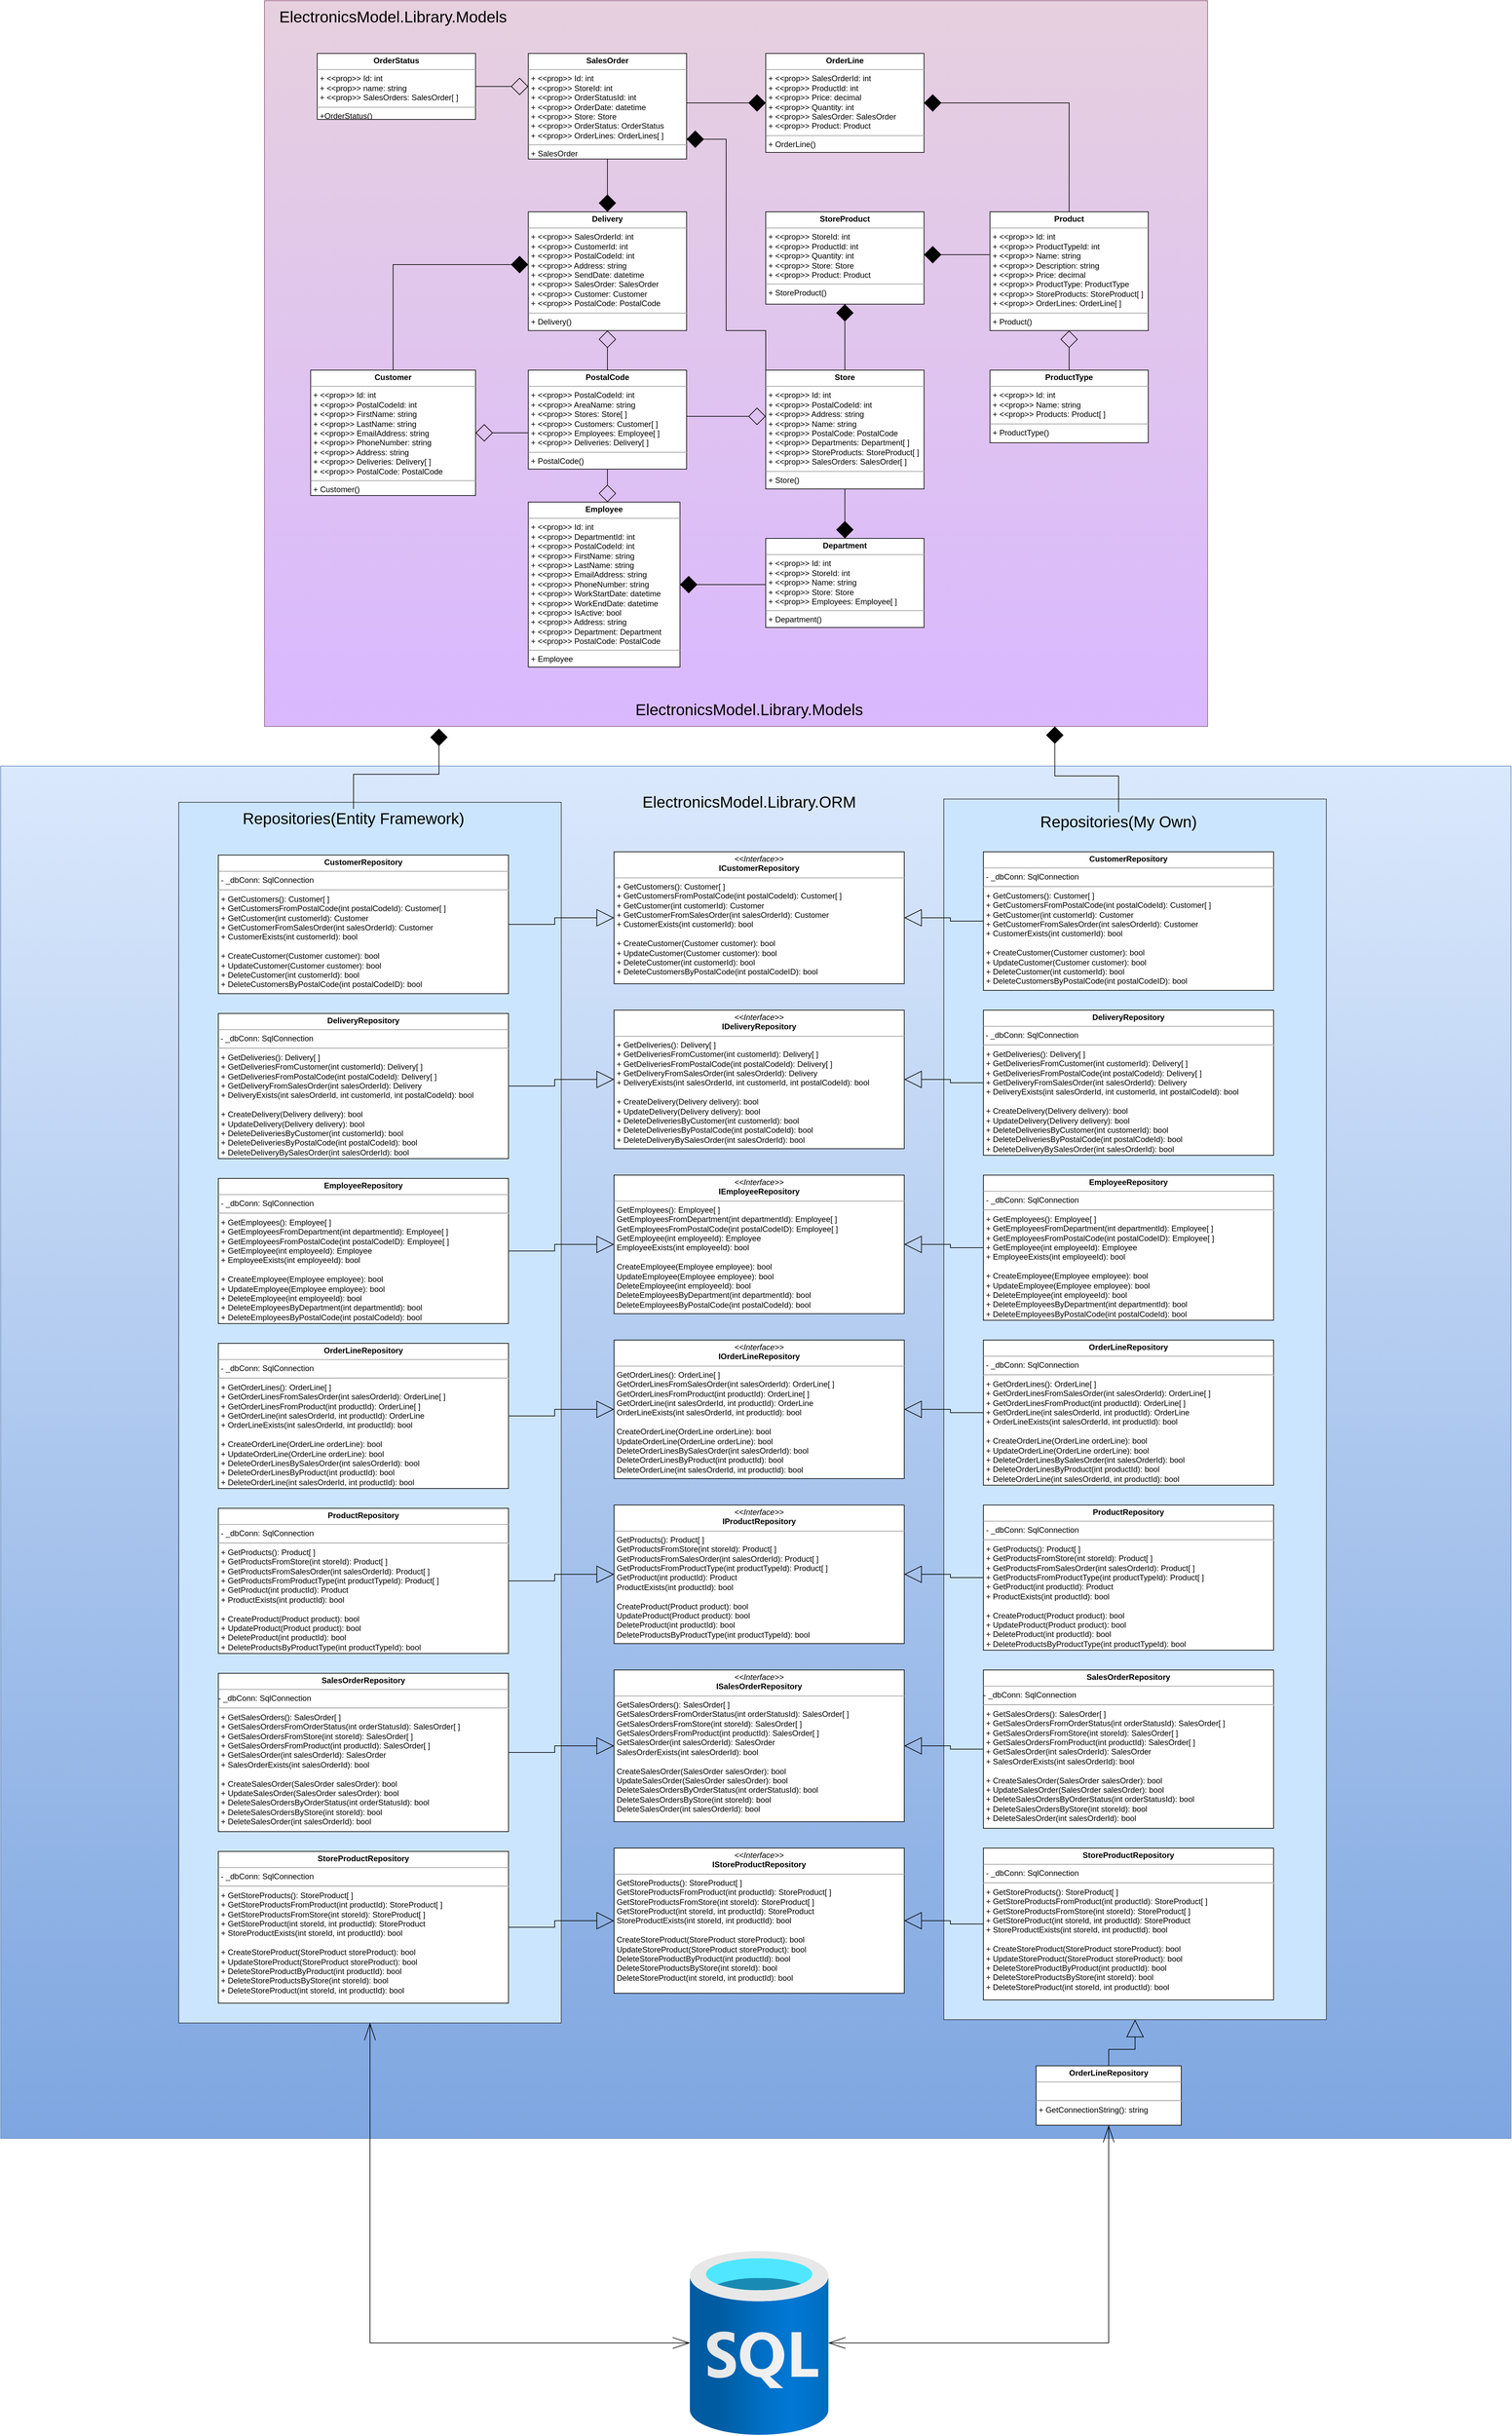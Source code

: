 <mxfile version="14.9.7" type="device"><diagram id="R2lEEEUBdFMjLlhIrx00" name="Page-1"><mxGraphModel dx="2370" dy="2423" grid="1" gridSize="10" guides="1" tooltips="1" connect="1" arrows="1" fold="1" page="1" pageScale="1" pageWidth="850" pageHeight="1100" math="0" shadow="0" extFonts="Permanent Marker^https://fonts.googleapis.com/css?family=Permanent+Marker"><root><mxCell id="0"/><mxCell id="1" parent="0"/><mxCell id="3KImX38P_frO7pWK4zLr-71" value="&lt;mxGraphModel&gt;&lt;root&gt;&lt;mxCell id=&quot;0&quot;/&gt;&lt;mxCell id=&quot;1&quot; parent=&quot;0&quot;/&gt;&lt;mxCell id=&quot;2&quot; value=&quot;&amp;lt;span style=&amp;quot;color: rgba(0 , 0 , 0 , 0) ; font-family: monospace ; font-size: 0px&amp;quot;&amp;gt;%3CmxGraphModel%3E%3Croot%3E%3CmxCell%20id%3D%220%22%2F%3E%3CmxCell%20id%3D%221%22%20parent%3D%220%22%2F%3E%3CmxCell%20id%3D%222%22%20value%3D%22%26lt%3Bspan%20style%3D%26quot%3Bfont-size%3A%2024px%26quot%3B%26gt%3BElectronicsModel.Library.Models%26lt%3B%2Fspan%26gt%3B%22%20style%3D%22text%3Bhtml%3D1%3BstrokeColor%3Dnone%3BfillColor%3Dnone%3Balign%3Dcenter%3BverticalAlign%3Dmiddle%3BwhiteSpace%3Dwrap%3Brounded%3D0%3B%22%20vertex%3D%221%22%20parent%3D%221%22%3E%3CmxGeometry%20x%3D%22140%22%20y%3D%22-30%22%20width%3D%22290%22%20height%3D%2230%22%20as%3D%22geometry%22%2F%3E%3C%2FmxCell%3E%3C%2Froot%3E%3C%2FmxGraphModel%3E" style="rounded=0;whiteSpace=wrap;html=1;fillColor=#dae8fc;strokeColor=#6c8ebf;gradientColor=#7ea6e0;" parent="1" vertex="1"><mxGeometry x="180" y="140" width="2290" height="2080" as="geometry"/></mxCell><mxCell id="3KImX38P_frO7pWK4zLr-69" value="&lt;span style=&quot;color: rgba(0 , 0 , 0 , 0) ; font-family: monospace ; font-size: 0px&quot;&gt;%3CmxGraphModel%3E%3Croot%3E%3CmxCell%20id%3D%220%22%2F%3E%3CmxCell%20id%3D%221%22%20parent%3D%220%22%2F%3E%3CmxCell%20id%3D%222%22%20value%3D%22%26lt%3Bspan%20style%3D%26quot%3Bfont-size%3A%2024px%26quot%3B%26gt%3BElectronicsModel.Library.Models%26lt%3B%2Fspan%26gt%3B%22%20style%3D%22text%3Bhtml%3D1%3BstrokeColor%3Dnone%3BfillColor%3Dnone%3Balign%3Dcenter%3BverticalAlign%3Dmiddle%3BwhiteSpace%3Dwrap%3Brounded%3D0%3B%22%20vertex%3D%221%22%20parent%3D%221%22%3E%3CmxGeometry%20x%3D%22140%22%20y%3D%22-30%22%20width%3D%22290%22%20height%3D%2230%22%20as%3D%22geometry%22%2F%3E%3C%2FmxCell%3E%3C%2Froot%3E%3C%2FmxGraphModel%3E&lt;/span&gt;" style="rounded=0;whiteSpace=wrap;html=1;fillColor=#cce5ff;strokeColor=#36393d;" parent="1" vertex="1"><mxGeometry x="1610" y="190" width="580" height="1850" as="geometry"/></mxCell><mxCell id="3KImX38P_frO7pWK4zLr-34" value="" style="rounded=0;whiteSpace=wrap;html=1;fillColor=#e6d0de;strokeColor=#996185;gradientColor=#D9B8FF;" parent="1" vertex="1"><mxGeometry x="580" y="-1020" width="1430" height="1100" as="geometry"/></mxCell><mxCell id="3KImX38P_frO7pWK4zLr-18" style="edgeStyle=orthogonalEdgeStyle;rounded=0;orthogonalLoop=1;jettySize=auto;html=1;endArrow=diamond;endFill=0;endSize=24;" parent="1" source="3KImX38P_frO7pWK4zLr-2" target="3KImX38P_frO7pWK4zLr-4" edge="1"><mxGeometry relative="1" as="geometry"><Array as="points"><mxPoint x="1100" y="-300"/><mxPoint x="1100" y="-300"/></Array></mxGeometry></mxCell><mxCell id="3KImX38P_frO7pWK4zLr-19" style="edgeStyle=orthogonalEdgeStyle;rounded=0;orthogonalLoop=1;jettySize=auto;html=1;endArrow=diamond;endFill=0;endSize=24;" parent="1" source="3KImX38P_frO7pWK4zLr-2" target="3KImX38P_frO7pWK4zLr-5" edge="1"><mxGeometry relative="1" as="geometry"><Array as="points"><mxPoint x="1310" y="-390"/><mxPoint x="1310" y="-390"/></Array></mxGeometry></mxCell><mxCell id="3KImX38P_frO7pWK4zLr-21" style="edgeStyle=orthogonalEdgeStyle;rounded=0;orthogonalLoop=1;jettySize=auto;html=1;endArrow=diamond;endFill=0;endSize=24;" parent="1" source="3KImX38P_frO7pWK4zLr-2" target="3KImX38P_frO7pWK4zLr-6" edge="1"><mxGeometry relative="1" as="geometry"/></mxCell><mxCell id="3KImX38P_frO7pWK4zLr-2" value="&lt;p style=&quot;margin: 0px ; margin-top: 4px ; text-align: center&quot;&gt;&lt;b&gt;PostalCode&lt;/b&gt;&lt;/p&gt;&lt;hr size=&quot;1&quot;&gt;&lt;p style=&quot;margin: 0px ; margin-left: 4px&quot;&gt;+ &amp;lt;&amp;lt;prop&amp;gt;&amp;gt; PostalCodeId: int&lt;/p&gt;&lt;p style=&quot;margin: 0px ; margin-left: 4px&quot;&gt;+ &amp;lt;&amp;lt;prop&amp;gt;&amp;gt; AreaName: string&lt;/p&gt;&lt;p style=&quot;margin: 0px ; margin-left: 4px&quot;&gt;+ &amp;lt;&amp;lt;prop&amp;gt;&amp;gt; Stores: Store[ ]&lt;br&gt;&lt;/p&gt;&lt;p style=&quot;margin: 0px ; margin-left: 4px&quot;&gt;+ &amp;lt;&amp;lt;prop&amp;gt;&amp;gt; Customers: Customer[ ]&lt;br&gt;&lt;/p&gt;&lt;p style=&quot;margin: 0px ; margin-left: 4px&quot;&gt;+ &amp;lt;&amp;lt;prop&amp;gt;&amp;gt; Employees: Employee[ ]&lt;br&gt;&lt;/p&gt;&lt;p style=&quot;margin: 0px ; margin-left: 4px&quot;&gt;+ &amp;lt;&amp;lt;prop&amp;gt;&amp;gt; Deliveries: Delivery[ ]&lt;span&gt;&amp;nbsp;&lt;/span&gt;&lt;/p&gt;&lt;hr size=&quot;1&quot;&gt;&lt;p style=&quot;margin: 0px ; margin-left: 4px&quot;&gt;+ PostalCode()&lt;/p&gt;" style="verticalAlign=top;align=left;overflow=fill;fontSize=12;fontFamily=Helvetica;html=1;" parent="1" vertex="1"><mxGeometry x="980" y="-460" width="240" height="150" as="geometry"/></mxCell><mxCell id="3KImX38P_frO7pWK4zLr-29" style="edgeStyle=orthogonalEdgeStyle;rounded=0;orthogonalLoop=1;jettySize=auto;html=1;endArrow=diamond;endFill=1;endSize=24;" parent="1" source="3KImX38P_frO7pWK4zLr-3" target="3KImX38P_frO7pWK4zLr-6" edge="1"><mxGeometry relative="1" as="geometry"><Array as="points"><mxPoint x="775" y="-620"/></Array></mxGeometry></mxCell><mxCell id="3KImX38P_frO7pWK4zLr-3" value="&lt;p style=&quot;margin: 0px ; margin-top: 4px ; text-align: center&quot;&gt;&lt;b&gt;Customer&lt;/b&gt;&lt;/p&gt;&lt;hr size=&quot;1&quot;&gt;&lt;p style=&quot;margin: 0px ; margin-left: 4px&quot;&gt;+ &amp;lt;&amp;lt;prop&amp;gt;&amp;gt; Id: int&lt;br&gt;&lt;/p&gt;&lt;p style=&quot;margin: 0px ; margin-left: 4px&quot;&gt;+ &amp;lt;&amp;lt;prop&amp;gt;&amp;gt; PostalCodeId: int&lt;br&gt;&lt;/p&gt;&lt;p style=&quot;margin: 0px ; margin-left: 4px&quot;&gt;+ &amp;lt;&amp;lt;prop&amp;gt;&amp;gt; FirstName: string&lt;br&gt;&lt;/p&gt;&lt;p style=&quot;margin: 0px ; margin-left: 4px&quot;&gt;+ &amp;lt;&amp;lt;prop&amp;gt;&amp;gt; LastName: string&lt;br&gt;&lt;/p&gt;&lt;p style=&quot;margin: 0px ; margin-left: 4px&quot;&gt;+ &amp;lt;&amp;lt;prop&amp;gt;&amp;gt; EmailAddress: string&lt;br&gt;&lt;/p&gt;&lt;p style=&quot;margin: 0px ; margin-left: 4px&quot;&gt;+ &amp;lt;&amp;lt;prop&amp;gt;&amp;gt; PhoneNumber: string&lt;br&gt;&lt;/p&gt;&lt;p style=&quot;margin: 0px ; margin-left: 4px&quot;&gt;+ &amp;lt;&amp;lt;prop&amp;gt;&amp;gt; Address: string&lt;br&gt;&lt;/p&gt;&lt;p style=&quot;margin: 0px ; margin-left: 4px&quot;&gt;+ &amp;lt;&amp;lt;prop&amp;gt;&amp;gt; Deliveries: Delivery[ ]&lt;br&gt;&lt;/p&gt;&lt;p style=&quot;margin: 0px ; margin-left: 4px&quot;&gt;+ &amp;lt;&amp;lt;prop&amp;gt;&amp;gt; PostalCode: PostalCode&lt;br&gt;&lt;/p&gt;&lt;hr size=&quot;1&quot;&gt;&lt;p style=&quot;margin: 0px ; margin-left: 4px&quot;&gt;+ Customer()&lt;/p&gt;" style="verticalAlign=top;align=left;overflow=fill;fontSize=12;fontFamily=Helvetica;html=1;" parent="1" vertex="1"><mxGeometry x="650" y="-460" width="250" height="190" as="geometry"/></mxCell><mxCell id="3KImX38P_frO7pWK4zLr-4" value="&lt;p style=&quot;margin: 0px ; margin-top: 4px ; text-align: center&quot;&gt;&lt;b&gt;Employee&lt;/b&gt;&lt;/p&gt;&lt;hr size=&quot;1&quot;&gt;&lt;p style=&quot;margin: 0px ; margin-left: 4px&quot;&gt;+ &amp;lt;&amp;lt;prop&amp;gt;&amp;gt; Id: int&lt;br&gt;&lt;/p&gt;&lt;p style=&quot;margin: 0px ; margin-left: 4px&quot;&gt;+ &amp;lt;&amp;lt;prop&amp;gt;&amp;gt; DepartmentId: int&lt;br&gt;&lt;/p&gt;&lt;p style=&quot;margin: 0px ; margin-left: 4px&quot;&gt;+ &amp;lt;&amp;lt;prop&amp;gt;&amp;gt; PostalCodeId: int&lt;br&gt;&lt;/p&gt;&lt;p style=&quot;margin: 0px ; margin-left: 4px&quot;&gt;+ &amp;lt;&amp;lt;prop&amp;gt;&amp;gt; FirstName: string&lt;br&gt;&lt;/p&gt;&lt;p style=&quot;margin: 0px ; margin-left: 4px&quot;&gt;+ &amp;lt;&amp;lt;prop&amp;gt;&amp;gt; LastName: string&lt;br&gt;&lt;/p&gt;&lt;p style=&quot;margin: 0px ; margin-left: 4px&quot;&gt;+ &amp;lt;&amp;lt;prop&amp;gt;&amp;gt; EmailAddress: string&lt;br&gt;&lt;/p&gt;&lt;p style=&quot;margin: 0px ; margin-left: 4px&quot;&gt;+ &amp;lt;&amp;lt;prop&amp;gt;&amp;gt; PhoneNumber: string&lt;br&gt;&lt;/p&gt;&lt;p style=&quot;margin: 0px ; margin-left: 4px&quot;&gt;+ &amp;lt;&amp;lt;prop&amp;gt;&amp;gt; WorkStartDate: datetime&lt;br&gt;&lt;/p&gt;&lt;p style=&quot;margin: 0px ; margin-left: 4px&quot;&gt;+ &amp;lt;&amp;lt;prop&amp;gt;&amp;gt; WorkEndDate: datetime&lt;br&gt;&lt;/p&gt;&lt;p style=&quot;margin: 0px ; margin-left: 4px&quot;&gt;+ &amp;lt;&amp;lt;prop&amp;gt;&amp;gt; IsActive: bool&lt;br&gt;&lt;/p&gt;&lt;p style=&quot;margin: 0px ; margin-left: 4px&quot;&gt;+ &amp;lt;&amp;lt;prop&amp;gt;&amp;gt; Address: string&lt;br&gt;&lt;/p&gt;&lt;p style=&quot;margin: 0px ; margin-left: 4px&quot;&gt;+ &amp;lt;&amp;lt;prop&amp;gt;&amp;gt; Department: Department&lt;br&gt;&lt;/p&gt;&lt;p style=&quot;margin: 0px ; margin-left: 4px&quot;&gt;+ &amp;lt;&amp;lt;prop&amp;gt;&amp;gt; PostalCode: PostalCode&lt;br&gt;&lt;/p&gt;&lt;hr size=&quot;1&quot;&gt;&lt;p style=&quot;margin: 0px ; margin-left: 4px&quot;&gt;+ Employee&lt;/p&gt;" style="verticalAlign=top;align=left;overflow=fill;fontSize=12;fontFamily=Helvetica;html=1;" parent="1" vertex="1"><mxGeometry x="980" y="-260" width="230" height="250" as="geometry"/></mxCell><mxCell id="3KImX38P_frO7pWK4zLr-22" style="edgeStyle=orthogonalEdgeStyle;rounded=0;orthogonalLoop=1;jettySize=auto;html=1;endArrow=diamond;endFill=1;endSize=24;" parent="1" source="3KImX38P_frO7pWK4zLr-5" target="3KImX38P_frO7pWK4zLr-14" edge="1"><mxGeometry relative="1" as="geometry"/></mxCell><mxCell id="3KImX38P_frO7pWK4zLr-24" style="edgeStyle=orthogonalEdgeStyle;rounded=0;orthogonalLoop=1;jettySize=auto;html=1;endArrow=diamond;endFill=1;endSize=24;" parent="1" source="3KImX38P_frO7pWK4zLr-5" target="3KImX38P_frO7pWK4zLr-9" edge="1"><mxGeometry relative="1" as="geometry"/></mxCell><mxCell id="3KImX38P_frO7pWK4zLr-43" style="edgeStyle=orthogonalEdgeStyle;rounded=0;orthogonalLoop=1;jettySize=auto;html=1;endArrow=diamond;endFill=1;endSize=24;" parent="1" source="3KImX38P_frO7pWK4zLr-5" target="3KImX38P_frO7pWK4zLr-7" edge="1"><mxGeometry relative="1" as="geometry"><Array as="points"><mxPoint x="1340" y="-520"/><mxPoint x="1280" y="-520"/><mxPoint x="1280" y="-810"/></Array></mxGeometry></mxCell><mxCell id="3KImX38P_frO7pWK4zLr-5" value="&lt;p style=&quot;margin: 0px ; margin-top: 4px ; text-align: center&quot;&gt;&lt;b&gt;Store&lt;/b&gt;&lt;/p&gt;&lt;hr size=&quot;1&quot;&gt;&lt;p style=&quot;margin: 0px ; margin-left: 4px&quot;&gt;+ &amp;lt;&amp;lt;prop&amp;gt;&amp;gt; Id: int&lt;br&gt;&lt;/p&gt;&lt;p style=&quot;margin: 0px ; margin-left: 4px&quot;&gt;+ &amp;lt;&amp;lt;prop&amp;gt;&amp;gt; PostalCodeId: int&lt;br&gt;&lt;/p&gt;&lt;p style=&quot;margin: 0px ; margin-left: 4px&quot;&gt;+ &amp;lt;&amp;lt;prop&amp;gt;&amp;gt; Address: string&lt;br&gt;&lt;/p&gt;&lt;p style=&quot;margin: 0px ; margin-left: 4px&quot;&gt;+ &amp;lt;&amp;lt;prop&amp;gt;&amp;gt; Name: string&lt;br&gt;&lt;/p&gt;&lt;p style=&quot;margin: 0px ; margin-left: 4px&quot;&gt;+ &amp;lt;&amp;lt;prop&amp;gt;&amp;gt; PostalCode: PostalCode&lt;br&gt;&lt;/p&gt;&lt;p style=&quot;margin: 0px ; margin-left: 4px&quot;&gt;+ &amp;lt;&amp;lt;prop&amp;gt;&amp;gt; Departments: Department[ ]&lt;br&gt;&lt;/p&gt;&lt;p style=&quot;margin: 0px ; margin-left: 4px&quot;&gt;+ &amp;lt;&amp;lt;prop&amp;gt;&amp;gt; StoreProducts: StoreProduct[ ]&lt;br&gt;&lt;/p&gt;&lt;p style=&quot;margin: 0px ; margin-left: 4px&quot;&gt;+ &amp;lt;&amp;lt;prop&amp;gt;&amp;gt; SalesOrders: SalesOrder[ ]&lt;br&gt;&lt;/p&gt;&lt;hr size=&quot;1&quot;&gt;&lt;p style=&quot;margin: 0px ; margin-left: 4px&quot;&gt;+ Store()&lt;/p&gt;" style="verticalAlign=top;align=left;overflow=fill;fontSize=12;fontFamily=Helvetica;html=1;" parent="1" vertex="1"><mxGeometry x="1340" y="-460" width="240" height="180" as="geometry"/></mxCell><mxCell id="3KImX38P_frO7pWK4zLr-6" value="&lt;p style=&quot;margin: 0px ; margin-top: 4px ; text-align: center&quot;&gt;&lt;b&gt;Delivery&lt;/b&gt;&lt;/p&gt;&lt;hr size=&quot;1&quot;&gt;&lt;p style=&quot;margin: 0px ; margin-left: 4px&quot;&gt;+ &amp;lt;&amp;lt;prop&amp;gt;&amp;gt; SalesOrderId: int&lt;br&gt;&lt;/p&gt;&lt;p style=&quot;margin: 0px ; margin-left: 4px&quot;&gt;+ &amp;lt;&amp;lt;prop&amp;gt;&amp;gt; CustomerId: int&lt;br&gt;&lt;/p&gt;&lt;p style=&quot;margin: 0px ; margin-left: 4px&quot;&gt;+ &amp;lt;&amp;lt;prop&amp;gt;&amp;gt; PostalCodeId: int&lt;br&gt;&lt;/p&gt;&lt;p style=&quot;margin: 0px ; margin-left: 4px&quot;&gt;+ &amp;lt;&amp;lt;prop&amp;gt;&amp;gt; Address: string&lt;br&gt;&lt;/p&gt;&lt;p style=&quot;margin: 0px ; margin-left: 4px&quot;&gt;+ &amp;lt;&amp;lt;prop&amp;gt;&amp;gt; SendDate: datetime&lt;br&gt;&lt;/p&gt;&lt;p style=&quot;margin: 0px ; margin-left: 4px&quot;&gt;+ &amp;lt;&amp;lt;prop&amp;gt;&amp;gt; SalesOrder: SalesOrder&lt;br&gt;&lt;/p&gt;&lt;p style=&quot;margin: 0px ; margin-left: 4px&quot;&gt;+ &amp;lt;&amp;lt;prop&amp;gt;&amp;gt; Customer: Customer&lt;br&gt;&lt;/p&gt;&lt;p style=&quot;margin: 0px ; margin-left: 4px&quot;&gt;+ &amp;lt;&amp;lt;prop&amp;gt;&amp;gt; PostalCode: PostalCode&lt;br&gt;&lt;/p&gt;&lt;hr size=&quot;1&quot;&gt;&lt;p style=&quot;margin: 0px ; margin-left: 4px&quot;&gt;+ Delivery()&lt;/p&gt;" style="verticalAlign=top;align=left;overflow=fill;fontSize=12;fontFamily=Helvetica;html=1;" parent="1" vertex="1"><mxGeometry x="980" y="-700" width="240" height="180" as="geometry"/></mxCell><mxCell id="3KImX38P_frO7pWK4zLr-28" style="edgeStyle=orthogonalEdgeStyle;rounded=0;orthogonalLoop=1;jettySize=auto;html=1;entryX=0.5;entryY=0;entryDx=0;entryDy=0;endArrow=diamond;endFill=1;endSize=24;" parent="1" source="3KImX38P_frO7pWK4zLr-7" target="3KImX38P_frO7pWK4zLr-6" edge="1"><mxGeometry relative="1" as="geometry"/></mxCell><mxCell id="3KImX38P_frO7pWK4zLr-39" style="edgeStyle=orthogonalEdgeStyle;rounded=0;orthogonalLoop=1;jettySize=auto;html=1;endArrow=diamond;endFill=1;endSize=24;" parent="1" source="3KImX38P_frO7pWK4zLr-7" target="3KImX38P_frO7pWK4zLr-8" edge="1"><mxGeometry relative="1" as="geometry"><Array as="points"><mxPoint x="1250" y="-865"/><mxPoint x="1250" y="-865"/></Array></mxGeometry></mxCell><mxCell id="3KImX38P_frO7pWK4zLr-7" value="&lt;p style=&quot;margin: 0px ; margin-top: 4px ; text-align: center&quot;&gt;&lt;b&gt;SalesOrder&lt;/b&gt;&lt;/p&gt;&lt;hr size=&quot;1&quot;&gt;&lt;p style=&quot;margin: 0px ; margin-left: 4px&quot;&gt;+ &amp;lt;&amp;lt;prop&amp;gt;&amp;gt; Id: int&lt;br&gt;&lt;/p&gt;&lt;p style=&quot;margin: 0px ; margin-left: 4px&quot;&gt;+ &amp;lt;&amp;lt;prop&amp;gt;&amp;gt; StoreId: int&lt;br&gt;&lt;/p&gt;&lt;p style=&quot;margin: 0px ; margin-left: 4px&quot;&gt;+ &amp;lt;&amp;lt;prop&amp;gt;&amp;gt; OrderStatusId: int&lt;br&gt;&lt;/p&gt;&lt;p style=&quot;margin: 0px ; margin-left: 4px&quot;&gt;+ &amp;lt;&amp;lt;prop&amp;gt;&amp;gt; OrderDate: datetime&lt;br&gt;&lt;/p&gt;&lt;p style=&quot;margin: 0px ; margin-left: 4px&quot;&gt;+ &amp;lt;&amp;lt;prop&amp;gt;&amp;gt; Store: Store&lt;br&gt;&lt;/p&gt;&lt;p style=&quot;margin: 0px ; margin-left: 4px&quot;&gt;+ &amp;lt;&amp;lt;prop&amp;gt;&amp;gt; OrderStatus: OrderStatus&lt;br&gt;&lt;/p&gt;&lt;p style=&quot;margin: 0px ; margin-left: 4px&quot;&gt;+ &amp;lt;&amp;lt;prop&amp;gt;&amp;gt; OrderLines: OrderLines[ ]&lt;br&gt;&lt;/p&gt;&lt;hr size=&quot;1&quot;&gt;&lt;p style=&quot;margin: 0px ; margin-left: 4px&quot;&gt;+ SalesOrder&lt;/p&gt;" style="verticalAlign=top;align=left;overflow=fill;fontSize=12;fontFamily=Helvetica;html=1;" parent="1" vertex="1"><mxGeometry x="980" y="-940" width="240" height="160" as="geometry"/></mxCell><mxCell id="3KImX38P_frO7pWK4zLr-8" value="&lt;p style=&quot;margin: 0px ; margin-top: 4px ; text-align: center&quot;&gt;&lt;b&gt;OrderLine&lt;/b&gt;&lt;/p&gt;&lt;hr size=&quot;1&quot;&gt;&lt;p style=&quot;margin: 0px ; margin-left: 4px&quot;&gt;+ &amp;lt;&amp;lt;prop&amp;gt;&amp;gt; SalesOrderId: int&lt;br&gt;&lt;/p&gt;&lt;p style=&quot;margin: 0px ; margin-left: 4px&quot;&gt;+ &amp;lt;&amp;lt;prop&amp;gt;&amp;gt; ProductId: int&lt;br&gt;&lt;/p&gt;&lt;p style=&quot;margin: 0px ; margin-left: 4px&quot;&gt;+ &amp;lt;&amp;lt;prop&amp;gt;&amp;gt; Price: decimal&lt;br&gt;&lt;/p&gt;&lt;p style=&quot;margin: 0px ; margin-left: 4px&quot;&gt;+ &amp;lt;&amp;lt;prop&amp;gt;&amp;gt; Quantity: int&lt;br&gt;&lt;/p&gt;&lt;p style=&quot;margin: 0px ; margin-left: 4px&quot;&gt;+ &amp;lt;&amp;lt;prop&amp;gt;&amp;gt; SalesOrder: SalesOrder&lt;br&gt;&lt;/p&gt;&lt;p style=&quot;margin: 0px ; margin-left: 4px&quot;&gt;+ &amp;lt;&amp;lt;prop&amp;gt;&amp;gt; Product: Product&lt;br&gt;&lt;/p&gt;&lt;hr size=&quot;1&quot;&gt;&lt;p style=&quot;margin: 0px ; margin-left: 4px&quot;&gt;+ OrderLine()&lt;/p&gt;" style="verticalAlign=top;align=left;overflow=fill;fontSize=12;fontFamily=Helvetica;html=1;" parent="1" vertex="1"><mxGeometry x="1340" y="-940" width="240" height="150" as="geometry"/></mxCell><mxCell id="3KImX38P_frO7pWK4zLr-9" value="&lt;p style=&quot;margin: 0px ; margin-top: 4px ; text-align: center&quot;&gt;&lt;b&gt;StoreProduct&lt;/b&gt;&lt;/p&gt;&lt;hr size=&quot;1&quot;&gt;&lt;p style=&quot;margin: 0px ; margin-left: 4px&quot;&gt;+ &amp;lt;&amp;lt;prop&amp;gt;&amp;gt; StoreId: int&lt;br&gt;&lt;/p&gt;&lt;p style=&quot;margin: 0px ; margin-left: 4px&quot;&gt;+ &amp;lt;&amp;lt;prop&amp;gt;&amp;gt; ProductId: int&lt;br&gt;&lt;/p&gt;&lt;p style=&quot;margin: 0px ; margin-left: 4px&quot;&gt;+ &amp;lt;&amp;lt;prop&amp;gt;&amp;gt; Quantity: int&lt;br&gt;&lt;/p&gt;&lt;p style=&quot;margin: 0px ; margin-left: 4px&quot;&gt;+ &amp;lt;&amp;lt;prop&amp;gt;&amp;gt; Store: Store&lt;br&gt;&lt;/p&gt;&lt;p style=&quot;margin: 0px ; margin-left: 4px&quot;&gt;+ &amp;lt;&amp;lt;prop&amp;gt;&amp;gt; Product: Product&lt;br&gt;&lt;/p&gt;&lt;hr size=&quot;1&quot;&gt;&lt;p style=&quot;margin: 0px ; margin-left: 4px&quot;&gt;+ StoreProduct()&lt;/p&gt;" style="verticalAlign=top;align=left;overflow=fill;fontSize=12;fontFamily=Helvetica;html=1;" parent="1" vertex="1"><mxGeometry x="1340" y="-700" width="240" height="140" as="geometry"/></mxCell><mxCell id="3KImX38P_frO7pWK4zLr-31" style="edgeStyle=orthogonalEdgeStyle;rounded=0;orthogonalLoop=1;jettySize=auto;html=1;endArrow=diamond;endFill=1;endSize=24;" parent="1" source="3KImX38P_frO7pWK4zLr-10" target="3KImX38P_frO7pWK4zLr-9" edge="1"><mxGeometry relative="1" as="geometry"><Array as="points"><mxPoint x="1660" y="-635"/><mxPoint x="1660" y="-635"/></Array></mxGeometry></mxCell><mxCell id="3KImX38P_frO7pWK4zLr-40" style="edgeStyle=orthogonalEdgeStyle;rounded=0;orthogonalLoop=1;jettySize=auto;html=1;endArrow=diamond;endFill=1;endSize=24;" parent="1" source="3KImX38P_frO7pWK4zLr-10" target="3KImX38P_frO7pWK4zLr-8" edge="1"><mxGeometry relative="1" as="geometry"><Array as="points"><mxPoint x="1800" y="-865"/></Array></mxGeometry></mxCell><mxCell id="3KImX38P_frO7pWK4zLr-10" value="&lt;p style=&quot;margin: 0px ; margin-top: 4px ; text-align: center&quot;&gt;&lt;b&gt;Product&lt;/b&gt;&lt;/p&gt;&lt;hr size=&quot;1&quot;&gt;&lt;p style=&quot;margin: 0px ; margin-left: 4px&quot;&gt;+ &amp;lt;&amp;lt;prop&amp;gt;&amp;gt; Id: int&lt;br&gt;&lt;/p&gt;&lt;p style=&quot;margin: 0px ; margin-left: 4px&quot;&gt;+ &amp;lt;&amp;lt;prop&amp;gt;&amp;gt; ProductTypeId: int&lt;br&gt;&lt;/p&gt;&lt;p style=&quot;margin: 0px ; margin-left: 4px&quot;&gt;+ &amp;lt;&amp;lt;prop&amp;gt;&amp;gt; Name: string&lt;br&gt;&lt;/p&gt;&lt;p style=&quot;margin: 0px ; margin-left: 4px&quot;&gt;+ &amp;lt;&amp;lt;prop&amp;gt;&amp;gt; Description: string&lt;br&gt;&lt;/p&gt;&lt;p style=&quot;margin: 0px ; margin-left: 4px&quot;&gt;+ &amp;lt;&amp;lt;prop&amp;gt;&amp;gt; Price: decimal&lt;br&gt;&lt;/p&gt;&lt;p style=&quot;margin: 0px ; margin-left: 4px&quot;&gt;+ &amp;lt;&amp;lt;prop&amp;gt;&amp;gt; ProductType: ProductType&lt;br&gt;&lt;/p&gt;&lt;p style=&quot;margin: 0px ; margin-left: 4px&quot;&gt;+ &amp;lt;&amp;lt;prop&amp;gt;&amp;gt; StoreProducts: StoreProduct[ ]&lt;br&gt;&lt;/p&gt;&lt;p style=&quot;margin: 0px ; margin-left: 4px&quot;&gt;+ &amp;lt;&amp;lt;prop&amp;gt;&amp;gt; OrderLines: OrderLine[ ]&lt;br&gt;&lt;/p&gt;&lt;hr size=&quot;1&quot;&gt;&lt;p style=&quot;margin: 0px ; margin-left: 4px&quot;&gt;+ Product()&lt;/p&gt;" style="verticalAlign=top;align=left;overflow=fill;fontSize=12;fontFamily=Helvetica;html=1;" parent="1" vertex="1"><mxGeometry x="1680" y="-700" width="240" height="180" as="geometry"/></mxCell><mxCell id="3KImX38P_frO7pWK4zLr-30" style="edgeStyle=orthogonalEdgeStyle;rounded=0;orthogonalLoop=1;jettySize=auto;html=1;endArrow=diamond;endFill=0;endSize=24;" parent="1" source="3KImX38P_frO7pWK4zLr-11" target="3KImX38P_frO7pWK4zLr-10" edge="1"><mxGeometry relative="1" as="geometry"/></mxCell><mxCell id="3KImX38P_frO7pWK4zLr-11" value="&lt;p style=&quot;margin: 0px ; margin-top: 4px ; text-align: center&quot;&gt;&lt;b&gt;ProductType&lt;/b&gt;&lt;/p&gt;&lt;hr size=&quot;1&quot;&gt;&lt;p style=&quot;margin: 0px ; margin-left: 4px&quot;&gt;+ &amp;lt;&amp;lt;prop&amp;gt;&amp;gt; Id: int&lt;br&gt;&lt;/p&gt;&lt;p style=&quot;margin: 0px ; margin-left: 4px&quot;&gt;+ &amp;lt;&amp;lt;prop&amp;gt;&amp;gt; Name: string&lt;br&gt;&lt;/p&gt;&lt;p style=&quot;margin: 0px ; margin-left: 4px&quot;&gt;+ &amp;lt;&amp;lt;prop&amp;gt;&amp;gt; Products: Product[ ]&lt;br&gt;&lt;/p&gt;&lt;hr size=&quot;1&quot;&gt;&lt;p style=&quot;margin: 0px ; margin-left: 4px&quot;&gt;+ ProductType()&lt;/p&gt;" style="verticalAlign=top;align=left;overflow=fill;fontSize=12;fontFamily=Helvetica;html=1;" parent="1" vertex="1"><mxGeometry x="1680" y="-460" width="240" height="110" as="geometry"/></mxCell><mxCell id="3KImX38P_frO7pWK4zLr-27" style="edgeStyle=orthogonalEdgeStyle;rounded=0;orthogonalLoop=1;jettySize=auto;html=1;endArrow=diamond;endFill=0;endSize=24;" parent="1" source="3KImX38P_frO7pWK4zLr-13" target="3KImX38P_frO7pWK4zLr-7" edge="1"><mxGeometry relative="1" as="geometry"><Array as="points"><mxPoint x="1000" y="-890"/><mxPoint x="1000" y="-890"/></Array></mxGeometry></mxCell><mxCell id="3KImX38P_frO7pWK4zLr-13" value="&lt;p style=&quot;margin: 0px ; margin-top: 4px ; text-align: center&quot;&gt;&lt;b&gt;OrderStatus&lt;/b&gt;&lt;/p&gt;&lt;hr size=&quot;1&quot;&gt;&lt;p style=&quot;margin: 0px ; margin-left: 4px&quot;&gt;+ &amp;lt;&amp;lt;prop&amp;gt;&amp;gt; Id: int&lt;br&gt;&lt;/p&gt;&lt;p style=&quot;margin: 0px ; margin-left: 4px&quot;&gt;+ &amp;lt;&amp;lt;prop&amp;gt;&amp;gt; name: string&lt;br&gt;&lt;/p&gt;&lt;p style=&quot;margin: 0px ; margin-left: 4px&quot;&gt;+ &amp;lt;&amp;lt;prop&amp;gt;&amp;gt; SalesOrders: SalesOrder[ ]&lt;br&gt;&lt;/p&gt;&lt;hr size=&quot;1&quot;&gt;&lt;p style=&quot;margin: 0px ; margin-left: 4px&quot;&gt;+OrderStatus()&lt;/p&gt;" style="verticalAlign=top;align=left;overflow=fill;fontSize=12;fontFamily=Helvetica;html=1;" parent="1" vertex="1"><mxGeometry x="660" y="-940" width="240" height="100" as="geometry"/></mxCell><mxCell id="3KImX38P_frO7pWK4zLr-23" style="edgeStyle=orthogonalEdgeStyle;rounded=0;orthogonalLoop=1;jettySize=auto;html=1;endArrow=diamond;endFill=1;endSize=24;" parent="1" source="3KImX38P_frO7pWK4zLr-14" target="3KImX38P_frO7pWK4zLr-4" edge="1"><mxGeometry relative="1" as="geometry"><Array as="points"><mxPoint x="1310" y="-135"/><mxPoint x="1310" y="-135"/></Array></mxGeometry></mxCell><mxCell id="3KImX38P_frO7pWK4zLr-14" value="&lt;p style=&quot;margin: 0px ; margin-top: 4px ; text-align: center&quot;&gt;&lt;b&gt;Department&lt;/b&gt;&lt;/p&gt;&lt;hr size=&quot;1&quot;&gt;&lt;p style=&quot;margin: 0px ; margin-left: 4px&quot;&gt;+ &amp;lt;&amp;lt;prop&amp;gt;&amp;gt; Id: int&lt;br&gt;&lt;/p&gt;&lt;p style=&quot;margin: 0px ; margin-left: 4px&quot;&gt;+ &amp;lt;&amp;lt;prop&amp;gt;&amp;gt; StoreId: int&lt;br&gt;&lt;/p&gt;&lt;p style=&quot;margin: 0px ; margin-left: 4px&quot;&gt;+ &amp;lt;&amp;lt;prop&amp;gt;&amp;gt; Name: string&lt;br&gt;&lt;/p&gt;&lt;p style=&quot;margin: 0px ; margin-left: 4px&quot;&gt;+ &amp;lt;&amp;lt;prop&amp;gt;&amp;gt; Store: Store&lt;br&gt;&lt;/p&gt;&lt;p style=&quot;margin: 0px ; margin-left: 4px&quot;&gt;+ &amp;lt;&amp;lt;prop&amp;gt;&amp;gt; Employees: Employee[ ]&lt;br&gt;&lt;/p&gt;&lt;hr size=&quot;1&quot;&gt;&lt;p style=&quot;margin: 0px ; margin-left: 4px&quot;&gt;+ Department()&lt;/p&gt;" style="verticalAlign=top;align=left;overflow=fill;fontSize=12;fontFamily=Helvetica;html=1;" parent="1" vertex="1"><mxGeometry x="1340" y="-205" width="240" height="135" as="geometry"/></mxCell><mxCell id="3KImX38P_frO7pWK4zLr-17" value="" style="endArrow=diamond;endFill=0;endSize=24;html=1;edgeStyle=orthogonalEdgeStyle;" parent="1" source="3KImX38P_frO7pWK4zLr-2" target="3KImX38P_frO7pWK4zLr-3" edge="1"><mxGeometry width="160" relative="1" as="geometry"><mxPoint x="780" y="-580" as="sourcePoint"/><mxPoint x="940" y="-580" as="targetPoint"/><Array as="points"><mxPoint x="960" y="-365"/><mxPoint x="960" y="-365"/></Array></mxGeometry></mxCell><mxCell id="3KImX38P_frO7pWK4zLr-36" value="&lt;span style=&quot;font-size: 24px&quot;&gt;ElectronicsModel.Library.Models&lt;/span&gt;" style="text;html=1;strokeColor=none;fillColor=none;align=center;verticalAlign=middle;whiteSpace=wrap;rounded=0;" parent="1" vertex="1"><mxGeometry x="630" y="-1010" width="290" height="30" as="geometry"/></mxCell><mxCell id="3KImX38P_frO7pWK4zLr-37" value="&lt;p style=&quot;margin: 0px ; margin-top: 4px ; text-align: center&quot;&gt;&lt;i&gt;&amp;lt;&amp;lt;Interface&amp;gt;&amp;gt;&lt;/i&gt;&lt;br&gt;&lt;b&gt;ICustomerRepository&lt;/b&gt;&lt;/p&gt;&lt;hr size=&quot;1&quot;&gt;&lt;p style=&quot;margin: 0px ; margin-left: 4px&quot;&gt;&lt;/p&gt;&lt;p style=&quot;margin: 0px ; margin-left: 4px&quot;&gt;+ GetCustomers(): Customer[ ]&lt;br&gt;+ GetCustomersFromPostalCode(int postalCodeId): Customer[ ]&lt;/p&gt;&lt;p style=&quot;margin: 0px ; margin-left: 4px&quot;&gt;+&amp;nbsp;&lt;span&gt;GetCustomer(int customerId): Customer&lt;/span&gt;&lt;/p&gt;&lt;p style=&quot;margin: 0px ; margin-left: 4px&quot;&gt;+ GetCustomerFromSalesOrder(int salesOrderId): Customer&lt;/p&gt;&lt;p style=&quot;margin: 0px ; margin-left: 4px&quot;&gt;+ CustomerExists(int customerId): bool&lt;br&gt;&lt;/p&gt;&lt;p style=&quot;margin: 0px ; margin-left: 4px&quot;&gt;&lt;br&gt;&lt;/p&gt;&lt;p style=&quot;margin: 0px ; margin-left: 4px&quot;&gt;&lt;span&gt;+ CreateCustomer(Customer customer): bool&lt;/span&gt;&lt;br&gt;&lt;/p&gt;&lt;p style=&quot;margin: 0px ; margin-left: 4px&quot;&gt;+ UpdateCustomer(Customer customer): bool&lt;/p&gt;&lt;p style=&quot;margin: 0px ; margin-left: 4px&quot;&gt;+ DeleteCustomer(int customerId): bool&lt;/p&gt;&lt;p style=&quot;margin: 0px ; margin-left: 4px&quot;&gt;+ DeleteCustomersByPostalCode(int postalCodeID): bool&lt;/p&gt;&lt;p style=&quot;margin: 0px ; margin-left: 4px&quot;&gt;&lt;br&gt;&lt;/p&gt;" style="verticalAlign=top;align=left;overflow=fill;fontSize=12;fontFamily=Helvetica;html=1;" parent="1" vertex="1"><mxGeometry x="1110" y="270" width="440" height="200" as="geometry"/></mxCell><mxCell id="3KImX38P_frO7pWK4zLr-41" value="&lt;span style=&quot;font-size: 24px&quot;&gt;ElectronicsModel.Library.Models&lt;/span&gt;" style="text;html=1;strokeColor=none;fillColor=none;align=center;verticalAlign=middle;whiteSpace=wrap;rounded=0;" parent="1" vertex="1"><mxGeometry x="1170" y="40" width="290" height="30" as="geometry"/></mxCell><mxCell id="3KImX38P_frO7pWK4zLr-45" value="&lt;p style=&quot;margin: 0px ; margin-top: 4px ; text-align: center&quot;&gt;&lt;i&gt;&amp;lt;&amp;lt;Interface&amp;gt;&amp;gt;&lt;/i&gt;&lt;br&gt;&lt;b&gt;IDeliveryRepository&lt;/b&gt;&lt;/p&gt;&lt;hr size=&quot;1&quot;&gt;&lt;p style=&quot;margin: 0px ; margin-left: 4px&quot;&gt;&lt;/p&gt;&lt;p style=&quot;margin: 0px ; margin-left: 4px&quot;&gt;+ GetDeliveries(): Delivery[ ]&lt;/p&gt;&lt;p style=&quot;margin: 0px ; margin-left: 4px&quot;&gt;+ GetDeliveriesFromCustomer(int customerId): Delivery[ ]&lt;/p&gt;&lt;p style=&quot;margin: 0px ; margin-left: 4px&quot;&gt;+ GetDeliveriesFromPostalCode(int postalCodeId): Delivery[ ]&lt;/p&gt;&lt;p style=&quot;margin: 0px ; margin-left: 4px&quot;&gt;+ GetDeliveryFromSalesOrder(int salesOrderId): Delivery&amp;nbsp;&lt;/p&gt;&lt;p style=&quot;margin: 0px ; margin-left: 4px&quot;&gt;+ DeliveryExists(int salesOrderId, int customerId, int postalCodeId): bool&lt;br&gt;&lt;/p&gt;&lt;p style=&quot;margin: 0px ; margin-left: 4px&quot;&gt;&amp;nbsp;&lt;/p&gt;&lt;p style=&quot;margin: 0px ; margin-left: 4px&quot;&gt;+ CreateDelivery(Delivery delivery): bool&lt;/p&gt;&lt;p style=&quot;margin: 0px ; margin-left: 4px&quot;&gt;+ UpdateDelivery(Delivery delivery): bool&lt;/p&gt;&lt;p style=&quot;margin: 0px ; margin-left: 4px&quot;&gt;+ DeleteDeliveriesByCustomer(int customerId): bool&lt;/p&gt;&lt;p style=&quot;margin: 0px ; margin-left: 4px&quot;&gt;+ DeleteDeliveriesByPostalCode(int postalCodeId): bool&lt;/p&gt;&lt;p style=&quot;margin: 0px ; margin-left: 4px&quot;&gt;+ DeleteDeliveryBySalesOrder(int salesOrderId): bool&lt;/p&gt;&lt;p style=&quot;margin: 0px ; margin-left: 4px&quot;&gt;&lt;br&gt;&lt;/p&gt;" style="verticalAlign=top;align=left;overflow=fill;fontSize=12;fontFamily=Helvetica;html=1;" parent="1" vertex="1"><mxGeometry x="1110" y="510" width="440" height="210" as="geometry"/></mxCell><mxCell id="3KImX38P_frO7pWK4zLr-46" value="&lt;p style=&quot;margin: 0px ; margin-top: 4px ; text-align: center&quot;&gt;&lt;i&gt;&amp;lt;&amp;lt;Interface&amp;gt;&amp;gt;&lt;/i&gt;&lt;br&gt;&lt;b&gt;IEmployeeRepository&lt;/b&gt;&lt;/p&gt;&lt;hr size=&quot;1&quot;&gt;&lt;p style=&quot;margin: 0px ; margin-left: 4px&quot;&gt;&lt;/p&gt;&lt;p style=&quot;margin: 0px ; margin-left: 4px&quot;&gt;GetEmployees(): Employee[ ]&lt;/p&gt;&lt;p style=&quot;margin: 0px ; margin-left: 4px&quot;&gt;GetEmployeesFromDepartment(int departmentId): Employee[ ]&lt;/p&gt;&lt;p style=&quot;margin: 0px ; margin-left: 4px&quot;&gt;GetEmployeesFromPostalCode(int postalCodeID): Employee[ ]&lt;/p&gt;&lt;p style=&quot;margin: 0px ; margin-left: 4px&quot;&gt;GetEmployee(int employeeId): Employee&lt;/p&gt;&lt;p style=&quot;margin: 0px ; margin-left: 4px&quot;&gt;EmployeeExists(int employeeId): bool&lt;/p&gt;&lt;p style=&quot;margin: 0px ; margin-left: 4px&quot;&gt;&lt;br&gt;&lt;/p&gt;&lt;p style=&quot;margin: 0px ; margin-left: 4px&quot;&gt;CreateEmployee(Employee employee): bool&lt;/p&gt;&lt;p style=&quot;margin: 0px ; margin-left: 4px&quot;&gt;UpdateEmployee(Employee employee): bool&lt;/p&gt;&lt;p style=&quot;margin: 0px ; margin-left: 4px&quot;&gt;DeleteEmployee(int employeeId): bool&lt;/p&gt;&lt;p style=&quot;margin: 0px ; margin-left: 4px&quot;&gt;DeleteEmployeesByDepartment(int departmentId): bool&lt;/p&gt;&lt;p style=&quot;margin: 0px ; margin-left: 4px&quot;&gt;DeleteEmployeesByPostalCode(int postalCodeId): bool&lt;/p&gt;&lt;p style=&quot;margin: 0px ; margin-left: 4px&quot;&gt;&lt;br&gt;&lt;/p&gt;" style="verticalAlign=top;align=left;overflow=fill;fontSize=12;fontFamily=Helvetica;html=1;" parent="1" vertex="1"><mxGeometry x="1110" y="760" width="440" height="210" as="geometry"/></mxCell><mxCell id="3KImX38P_frO7pWK4zLr-47" value="&lt;p style=&quot;margin: 0px ; margin-top: 4px ; text-align: center&quot;&gt;&lt;i&gt;&amp;lt;&amp;lt;Interface&amp;gt;&amp;gt;&lt;/i&gt;&lt;br&gt;&lt;b&gt;IOrderLineRepository&lt;/b&gt;&lt;/p&gt;&lt;hr size=&quot;1&quot;&gt;&lt;p style=&quot;margin: 0px ; margin-left: 4px&quot;&gt;&lt;/p&gt;&lt;p style=&quot;margin: 0px ; margin-left: 4px&quot;&gt;GetOrderLines(): OrderLine[ ]&lt;/p&gt;&lt;p style=&quot;margin: 0px ; margin-left: 4px&quot;&gt;GetOrderLinesFromSalesOrder(int salesOrderId): OrderLine[ ]&lt;/p&gt;&lt;p style=&quot;margin: 0px ; margin-left: 4px&quot;&gt;GetOrderLinesFromProduct(int productId): OrderLine[ ]&lt;/p&gt;&lt;p style=&quot;margin: 0px ; margin-left: 4px&quot;&gt;GetOrderLine(int salesOrderId, int productId): OrderLine&lt;/p&gt;&lt;p style=&quot;margin: 0px ; margin-left: 4px&quot;&gt;OrderLineExists(int salesOrderId, int productId): bool&lt;/p&gt;&lt;p style=&quot;margin: 0px ; margin-left: 4px&quot;&gt;&lt;br&gt;&lt;/p&gt;&lt;p style=&quot;margin: 0px ; margin-left: 4px&quot;&gt;CreateOrderLine(OrderLine orderLine): bool&lt;/p&gt;&lt;p style=&quot;margin: 0px ; margin-left: 4px&quot;&gt;UpdateOrderLine(OrderLine orderLine): bool&lt;/p&gt;&lt;p style=&quot;margin: 0px ; margin-left: 4px&quot;&gt;DeleteOrderLinesBySalesOrder(int salesOrderId): bool&lt;/p&gt;&lt;p style=&quot;margin: 0px ; margin-left: 4px&quot;&gt;DeleteOrderLinesByProduct(int productId): bool&lt;/p&gt;&lt;p style=&quot;margin: 0px ; margin-left: 4px&quot;&gt;DeleteOrderLine(int salesOrderId, int productId): bool&lt;/p&gt;&lt;p style=&quot;margin: 0px ; margin-left: 4px&quot;&gt;&lt;br&gt;&lt;/p&gt;" style="verticalAlign=top;align=left;overflow=fill;fontSize=12;fontFamily=Helvetica;html=1;" parent="1" vertex="1"><mxGeometry x="1110" y="1010" width="440" height="210" as="geometry"/></mxCell><mxCell id="3KImX38P_frO7pWK4zLr-48" value="&lt;p style=&quot;margin: 0px ; margin-top: 4px ; text-align: center&quot;&gt;&lt;i&gt;&amp;lt;&amp;lt;Interface&amp;gt;&amp;gt;&lt;/i&gt;&lt;br&gt;&lt;b&gt;IProductRepository&lt;/b&gt;&lt;/p&gt;&lt;hr size=&quot;1&quot;&gt;&lt;p style=&quot;margin: 0px ; margin-left: 4px&quot;&gt;&lt;/p&gt;&lt;p style=&quot;margin: 0px ; margin-left: 4px&quot;&gt;GetProducts(): Product[ ]&lt;/p&gt;&lt;p style=&quot;margin: 0px ; margin-left: 4px&quot;&gt;GetProductsFromStore(int storeId): Product[ ]&lt;/p&gt;&lt;p style=&quot;margin: 0px ; margin-left: 4px&quot;&gt;GetProductsFromSalesOrder(int salesOrderId): Product[ ]&lt;/p&gt;&lt;p style=&quot;margin: 0px ; margin-left: 4px&quot;&gt;GetProductsFromProductType(int productTypeId): Product[ ]&lt;/p&gt;&lt;p style=&quot;margin: 0px ; margin-left: 4px&quot;&gt;GetProduct(int productId): Product&lt;/p&gt;&lt;p style=&quot;margin: 0px ; margin-left: 4px&quot;&gt;ProductExists(int productId): bool&lt;/p&gt;&lt;p style=&quot;margin: 0px ; margin-left: 4px&quot;&gt;&lt;br&gt;&lt;/p&gt;&lt;p style=&quot;margin: 0px ; margin-left: 4px&quot;&gt;CreateProduct(Product product): bool&lt;/p&gt;&lt;p style=&quot;margin: 0px ; margin-left: 4px&quot;&gt;UpdateProduct(Product product): bool&lt;/p&gt;&lt;p style=&quot;margin: 0px ; margin-left: 4px&quot;&gt;DeleteProduct(int productId): bool&lt;/p&gt;&lt;p style=&quot;margin: 0px ; margin-left: 4px&quot;&gt;DeleteProductsByProductType(int productTypeId): bool&lt;/p&gt;&lt;p style=&quot;margin: 0px ; margin-left: 4px&quot;&gt;&lt;br&gt;&lt;/p&gt;" style="verticalAlign=top;align=left;overflow=fill;fontSize=12;fontFamily=Helvetica;html=1;" parent="1" vertex="1"><mxGeometry x="1110" y="1260" width="440" height="210" as="geometry"/></mxCell><mxCell id="3KImX38P_frO7pWK4zLr-49" value="&lt;p style=&quot;margin: 0px ; margin-top: 4px ; text-align: center&quot;&gt;&lt;i&gt;&amp;lt;&amp;lt;Interface&amp;gt;&amp;gt;&lt;/i&gt;&lt;br&gt;&lt;b&gt;ISalesOrderRepository&lt;/b&gt;&lt;/p&gt;&lt;hr size=&quot;1&quot;&gt;&lt;p style=&quot;margin: 0px ; margin-left: 4px&quot;&gt;&lt;/p&gt;&lt;p style=&quot;margin: 0px ; margin-left: 4px&quot;&gt;GetSalesOrders(): SalesOrder[ ]&lt;/p&gt;&lt;p style=&quot;margin: 0px ; margin-left: 4px&quot;&gt;GetSalesOrdersFromOrderStatus(int orderStatusId): SalesOrder[ ]&lt;/p&gt;&lt;p style=&quot;margin: 0px ; margin-left: 4px&quot;&gt;GetSalesOrdersFromStore(int storeId): SalesOrder[ ]&lt;/p&gt;&lt;p style=&quot;margin: 0px ; margin-left: 4px&quot;&gt;GetSalesOrdersFromProduct(int productId): SalesOrder[ ]&lt;/p&gt;&lt;p style=&quot;margin: 0px ; margin-left: 4px&quot;&gt;GetSalesOrder(int salesOrderId): SalesOrder&lt;/p&gt;&lt;p style=&quot;margin: 0px ; margin-left: 4px&quot;&gt;SalesOrderExists(int salesOrderId): bool&lt;/p&gt;&lt;p style=&quot;margin: 0px ; margin-left: 4px&quot;&gt;&lt;br&gt;&lt;/p&gt;&lt;p style=&quot;margin: 0px ; margin-left: 4px&quot;&gt;CreateSalesOrder(SalesOrder salesOrder): bool&lt;/p&gt;&lt;p style=&quot;margin: 0px ; margin-left: 4px&quot;&gt;UpdateSalesOrder(SalesOrder salesOrder): bool&lt;/p&gt;&lt;p style=&quot;margin: 0px ; margin-left: 4px&quot;&gt;DeleteSalesOrdersByOrderStatus(int orderStatusId): bool&lt;/p&gt;&lt;p style=&quot;margin: 0px ; margin-left: 4px&quot;&gt;DeleteSalesOrdersByStore(int storeId): bool&lt;/p&gt;&lt;p style=&quot;margin: 0px ; margin-left: 4px&quot;&gt;DeleteSalesOrder(int salesOrderId): bool&lt;/p&gt;&lt;p style=&quot;margin: 0px ; margin-left: 4px&quot;&gt;&lt;br&gt;&lt;/p&gt;" style="verticalAlign=top;align=left;overflow=fill;fontSize=12;fontFamily=Helvetica;html=1;" parent="1" vertex="1"><mxGeometry x="1110" y="1510" width="440" height="230" as="geometry"/></mxCell><mxCell id="3KImX38P_frO7pWK4zLr-50" value="&lt;p style=&quot;margin: 0px ; margin-top: 4px ; text-align: center&quot;&gt;&lt;i&gt;&amp;lt;&amp;lt;Interface&amp;gt;&amp;gt;&lt;/i&gt;&lt;br&gt;&lt;b&gt;IStoreProductRepository&lt;/b&gt;&lt;/p&gt;&lt;hr size=&quot;1&quot;&gt;&lt;p style=&quot;margin: 0px ; margin-left: 4px&quot;&gt;&lt;/p&gt;&lt;p style=&quot;margin: 0px ; margin-left: 4px&quot;&gt;GetStoreProducts(): StoreProduct[ ]&lt;/p&gt;&lt;p style=&quot;margin: 0px ; margin-left: 4px&quot;&gt;GetStoreProductsFromProduct(int productId): StoreProduct[ ]&lt;/p&gt;&lt;p style=&quot;margin: 0px ; margin-left: 4px&quot;&gt;GetStoreProductsFromStore(int storeId): StoreProduct[ ]&lt;/p&gt;&lt;p style=&quot;margin: 0px ; margin-left: 4px&quot;&gt;GetStoreProduct(int storeId, int productId): StoreProduct&lt;/p&gt;&lt;p style=&quot;margin: 0px ; margin-left: 4px&quot;&gt;StoreProductExists(int storeId, int productId): bool&lt;/p&gt;&lt;p style=&quot;margin: 0px ; margin-left: 4px&quot;&gt;&lt;br&gt;&lt;/p&gt;&lt;p style=&quot;margin: 0px ; margin-left: 4px&quot;&gt;CreateStoreProduct(StoreProduct storeProduct): bool&lt;/p&gt;&lt;p style=&quot;margin: 0px ; margin-left: 4px&quot;&gt;UpdateStoreProduct(StoreProduct storeProduct): bool&lt;/p&gt;&lt;p style=&quot;margin: 0px ; margin-left: 4px&quot;&gt;DeleteStoreProductByProduct(int productId): bool&lt;/p&gt;&lt;p style=&quot;margin: 0px ; margin-left: 4px&quot;&gt;DeleteStoreProductsByStore(int storeId): bool&lt;/p&gt;&lt;p style=&quot;margin: 0px ; margin-left: 4px&quot;&gt;DeleteStoreProduct(int storeId, int productId): bool&lt;/p&gt;&lt;p style=&quot;margin: 0px ; margin-left: 4px&quot;&gt;&lt;br&gt;&lt;/p&gt;" style="verticalAlign=top;align=left;overflow=fill;fontSize=12;fontFamily=Helvetica;html=1;" parent="1" vertex="1"><mxGeometry x="1110" y="1780" width="440" height="220" as="geometry"/></mxCell><mxCell id="3KImX38P_frO7pWK4zLr-65" style="edgeStyle=orthogonalEdgeStyle;rounded=0;orthogonalLoop=1;jettySize=auto;html=1;endArrow=block;endFill=0;endSize=24;" parent="1" source="3KImX38P_frO7pWK4zLr-51" target="3KImX38P_frO7pWK4zLr-37" edge="1"><mxGeometry relative="1" as="geometry"/></mxCell><mxCell id="3KImX38P_frO7pWK4zLr-51" value="&lt;p style=&quot;margin: 0px ; margin-top: 4px ; text-align: center&quot;&gt;&lt;b&gt;CustomerRepository&lt;/b&gt;&lt;/p&gt;&lt;hr size=&quot;1&quot;&gt;&lt;p style=&quot;margin: 0px ; margin-left: 4px&quot;&gt;&lt;/p&gt;&lt;p style=&quot;margin: 0px ; margin-left: 4px&quot;&gt;- _dbConn: SqlConnection&lt;/p&gt;&lt;hr&gt;&lt;p style=&quot;margin: 0px ; margin-left: 4px&quot;&gt;+ GetCustomers(): Customer[ ]&lt;br&gt;+ GetCustomersFromPostalCode(int postalCodeId): Customer[ ]&lt;/p&gt;&lt;p style=&quot;margin: 0px ; margin-left: 4px&quot;&gt;+&amp;nbsp;&lt;span&gt;GetCustomer(int customerId): Customer&lt;/span&gt;&lt;/p&gt;&lt;p style=&quot;margin: 0px ; margin-left: 4px&quot;&gt;+ GetCustomerFromSalesOrder(int salesOrderId): Customer&lt;/p&gt;&lt;p style=&quot;margin: 0px ; margin-left: 4px&quot;&gt;+ CustomerExists(int customerId): bool&lt;br&gt;&lt;/p&gt;&lt;p style=&quot;margin: 0px ; margin-left: 4px&quot;&gt;&lt;br&gt;&lt;/p&gt;&lt;p style=&quot;margin: 0px ; margin-left: 4px&quot;&gt;&lt;span&gt;+ CreateCustomer(Customer customer): bool&lt;/span&gt;&lt;br&gt;&lt;/p&gt;&lt;p style=&quot;margin: 0px ; margin-left: 4px&quot;&gt;+ UpdateCustomer(Customer customer): bool&lt;/p&gt;&lt;p style=&quot;margin: 0px ; margin-left: 4px&quot;&gt;+ DeleteCustomer(int customerId): bool&lt;/p&gt;&lt;p style=&quot;margin: 0px ; margin-left: 4px&quot;&gt;+ DeleteCustomersByPostalCode(int postalCodeID): bool&lt;/p&gt;&lt;p style=&quot;margin: 0px ; margin-left: 4px&quot;&gt;&lt;br&gt;&lt;/p&gt;" style="verticalAlign=top;align=left;overflow=fill;fontSize=12;fontFamily=Helvetica;html=1;" parent="1" vertex="1"><mxGeometry x="1670" y="270" width="440" height="210" as="geometry"/></mxCell><mxCell id="3KImX38P_frO7pWK4zLr-64" style="edgeStyle=orthogonalEdgeStyle;rounded=0;orthogonalLoop=1;jettySize=auto;html=1;endArrow=block;endFill=0;endSize=24;" parent="1" source="3KImX38P_frO7pWK4zLr-52" target="3KImX38P_frO7pWK4zLr-45" edge="1"><mxGeometry relative="1" as="geometry"/></mxCell><mxCell id="3KImX38P_frO7pWK4zLr-52" value="&lt;p style=&quot;margin: 0px ; margin-top: 4px ; text-align: center&quot;&gt;&lt;b&gt;DeliveryRepository&lt;/b&gt;&lt;/p&gt;&lt;hr size=&quot;1&quot;&gt;&lt;p style=&quot;margin: 0px ; margin-left: 4px&quot;&gt;&lt;/p&gt;&lt;p style=&quot;margin: 0px ; margin-left: 4px&quot;&gt;&lt;/p&gt;&amp;nbsp;- _dbConn: SqlConnection&lt;br&gt;&lt;hr&gt;&lt;p style=&quot;margin: 0px ; margin-left: 4px&quot;&gt;+ GetDeliveries(): Delivery[ ]&lt;/p&gt;&lt;p style=&quot;margin: 0px ; margin-left: 4px&quot;&gt;+ GetDeliveriesFromCustomer(int customerId): Delivery[ ]&lt;/p&gt;&lt;p style=&quot;margin: 0px ; margin-left: 4px&quot;&gt;+ GetDeliveriesFromPostalCode(int postalCodeId): Delivery[ ]&lt;/p&gt;&lt;p style=&quot;margin: 0px ; margin-left: 4px&quot;&gt;+ GetDeliveryFromSalesOrder(int salesOrderId): Delivery&amp;nbsp;&lt;/p&gt;&lt;p style=&quot;margin: 0px ; margin-left: 4px&quot;&gt;+ DeliveryExists(int salesOrderId, int customerId, int postalCodeId): bool&lt;br&gt;&lt;/p&gt;&lt;p style=&quot;margin: 0px ; margin-left: 4px&quot;&gt;&amp;nbsp;&lt;/p&gt;&lt;p style=&quot;margin: 0px ; margin-left: 4px&quot;&gt;+ CreateDelivery(Delivery delivery): bool&lt;/p&gt;&lt;p style=&quot;margin: 0px ; margin-left: 4px&quot;&gt;+ UpdateDelivery(Delivery delivery): bool&lt;/p&gt;&lt;p style=&quot;margin: 0px ; margin-left: 4px&quot;&gt;+ DeleteDeliveriesByCustomer(int customerId): bool&lt;/p&gt;&lt;p style=&quot;margin: 0px ; margin-left: 4px&quot;&gt;+ DeleteDeliveriesByPostalCode(int postalCodeId): bool&lt;/p&gt;&lt;p style=&quot;margin: 0px ; margin-left: 4px&quot;&gt;+ DeleteDeliveryBySalesOrder(int salesOrderId): bool&lt;/p&gt;&lt;p style=&quot;margin: 0px ; margin-left: 4px&quot;&gt;&lt;br&gt;&lt;/p&gt;" style="verticalAlign=top;align=left;overflow=fill;fontSize=12;fontFamily=Helvetica;html=1;" parent="1" vertex="1"><mxGeometry x="1670" y="510" width="440" height="220" as="geometry"/></mxCell><mxCell id="3KImX38P_frO7pWK4zLr-63" style="edgeStyle=orthogonalEdgeStyle;rounded=0;orthogonalLoop=1;jettySize=auto;html=1;endArrow=block;endFill=0;endSize=24;" parent="1" source="3KImX38P_frO7pWK4zLr-53" target="3KImX38P_frO7pWK4zLr-46" edge="1"><mxGeometry relative="1" as="geometry"/></mxCell><mxCell id="3KImX38P_frO7pWK4zLr-53" value="&lt;p style=&quot;margin: 0px ; margin-top: 4px ; text-align: center&quot;&gt;&lt;b&gt;EmployeeRepository&lt;/b&gt;&lt;/p&gt;&lt;hr size=&quot;1&quot;&gt;&lt;p style=&quot;margin: 0px ; margin-left: 4px&quot;&gt;&lt;/p&gt;&lt;p style=&quot;margin: 0px ; margin-left: 4px&quot;&gt;- _dbConn: SqlConnection&lt;br&gt;&lt;/p&gt;&lt;hr&gt;&lt;p style=&quot;margin: 0px ; margin-left: 4px&quot;&gt;+ GetEmployees(): Employee[ ]&lt;/p&gt;&lt;p style=&quot;margin: 0px ; margin-left: 4px&quot;&gt;+ GetEmployeesFromDepartment(int departmentId): Employee[ ]&lt;/p&gt;&lt;p style=&quot;margin: 0px ; margin-left: 4px&quot;&gt;+ GetEmployeesFromPostalCode(int postalCodeID): Employee[ ]&lt;/p&gt;&lt;p style=&quot;margin: 0px ; margin-left: 4px&quot;&gt;+ GetEmployee(int employeeId): Employee&lt;/p&gt;&lt;p style=&quot;margin: 0px ; margin-left: 4px&quot;&gt;+ EmployeeExists(int employeeId): bool&lt;/p&gt;&lt;p style=&quot;margin: 0px ; margin-left: 4px&quot;&gt;&lt;br&gt;&lt;/p&gt;&lt;p style=&quot;margin: 0px ; margin-left: 4px&quot;&gt;+ CreateEmployee(Employee employee): bool&lt;/p&gt;&lt;p style=&quot;margin: 0px ; margin-left: 4px&quot;&gt;+ UpdateEmployee(Employee employee): bool&lt;/p&gt;&lt;p style=&quot;margin: 0px ; margin-left: 4px&quot;&gt;+ DeleteEmployee(int employeeId): bool&lt;/p&gt;&lt;p style=&quot;margin: 0px ; margin-left: 4px&quot;&gt;+ DeleteEmployeesByDepartment(int departmentId): bool&lt;/p&gt;&lt;p style=&quot;margin: 0px ; margin-left: 4px&quot;&gt;+ DeleteEmployeesByPostalCode(int postalCodeId): bool&lt;/p&gt;&lt;p style=&quot;margin: 0px ; margin-left: 4px&quot;&gt;&lt;br&gt;&lt;/p&gt;" style="verticalAlign=top;align=left;overflow=fill;fontSize=12;fontFamily=Helvetica;html=1;" parent="1" vertex="1"><mxGeometry x="1670" y="760" width="440" height="220" as="geometry"/></mxCell><mxCell id="3KImX38P_frO7pWK4zLr-62" style="edgeStyle=orthogonalEdgeStyle;rounded=0;orthogonalLoop=1;jettySize=auto;html=1;endArrow=block;endFill=0;endSize=24;" parent="1" source="3KImX38P_frO7pWK4zLr-54" target="3KImX38P_frO7pWK4zLr-47" edge="1"><mxGeometry relative="1" as="geometry"/></mxCell><mxCell id="3KImX38P_frO7pWK4zLr-54" value="&lt;p style=&quot;margin: 0px ; margin-top: 4px ; text-align: center&quot;&gt;&lt;b&gt;OrderLineRepository&lt;/b&gt;&lt;/p&gt;&lt;hr size=&quot;1&quot;&gt;&lt;p style=&quot;margin: 0px ; margin-left: 4px&quot;&gt;&lt;/p&gt;&lt;p style=&quot;margin: 0px ; margin-left: 4px&quot;&gt;- _dbConn: SqlConnection&lt;br&gt;&lt;/p&gt;&lt;hr&gt;&lt;p style=&quot;margin: 0px ; margin-left: 4px&quot;&gt;+ GetOrderLines(): OrderLine[ ]&lt;/p&gt;&lt;p style=&quot;margin: 0px ; margin-left: 4px&quot;&gt;+ GetOrderLinesFromSalesOrder(int salesOrderId): OrderLine[ ]&lt;/p&gt;&lt;p style=&quot;margin: 0px ; margin-left: 4px&quot;&gt;+ GetOrderLinesFromProduct(int productId): OrderLine[ ]&lt;/p&gt;&lt;p style=&quot;margin: 0px ; margin-left: 4px&quot;&gt;+ GetOrderLine(int salesOrderId, int productId): OrderLine&lt;/p&gt;&lt;p style=&quot;margin: 0px ; margin-left: 4px&quot;&gt;+ OrderLineExists(int salesOrderId, int productId): bool&lt;/p&gt;&lt;p style=&quot;margin: 0px ; margin-left: 4px&quot;&gt;&amp;nbsp;&lt;/p&gt;&lt;p style=&quot;margin: 0px ; margin-left: 4px&quot;&gt;+ CreateOrderLine(OrderLine orderLine): bool&lt;/p&gt;&lt;p style=&quot;margin: 0px ; margin-left: 4px&quot;&gt;+ UpdateOrderLine(OrderLine orderLine): bool&lt;/p&gt;&lt;p style=&quot;margin: 0px ; margin-left: 4px&quot;&gt;+ DeleteOrderLinesBySalesOrder(int salesOrderId): bool&lt;/p&gt;&lt;p style=&quot;margin: 0px ; margin-left: 4px&quot;&gt;+ DeleteOrderLinesByProduct(int productId): bool&lt;/p&gt;&lt;p style=&quot;margin: 0px ; margin-left: 4px&quot;&gt;+ DeleteOrderLine(int salesOrderId, int productId): bool&lt;/p&gt;&lt;p style=&quot;margin: 0px ; margin-left: 4px&quot;&gt;&lt;br&gt;&lt;/p&gt;" style="verticalAlign=top;align=left;overflow=fill;fontSize=12;fontFamily=Helvetica;html=1;" parent="1" vertex="1"><mxGeometry x="1670" y="1010" width="440" height="220" as="geometry"/></mxCell><mxCell id="3KImX38P_frO7pWK4zLr-61" style="edgeStyle=orthogonalEdgeStyle;rounded=0;orthogonalLoop=1;jettySize=auto;html=1;endArrow=block;endFill=0;endSize=24;" parent="1" source="3KImX38P_frO7pWK4zLr-55" target="3KImX38P_frO7pWK4zLr-48" edge="1"><mxGeometry relative="1" as="geometry"/></mxCell><mxCell id="3KImX38P_frO7pWK4zLr-55" value="&lt;p style=&quot;margin: 0px ; margin-top: 4px ; text-align: center&quot;&gt;&lt;b&gt;ProductRepository&lt;/b&gt;&lt;/p&gt;&lt;hr size=&quot;1&quot;&gt;&lt;p style=&quot;margin: 0px ; margin-left: 4px&quot;&gt;&lt;/p&gt;&lt;p style=&quot;margin: 0px ; margin-left: 4px&quot;&gt;- _dbConn: SqlConnection&lt;br&gt;&lt;/p&gt;&lt;hr&gt;&lt;p style=&quot;margin: 0px ; margin-left: 4px&quot;&gt;+ GetProducts(): Product[ ]&lt;/p&gt;&lt;p style=&quot;margin: 0px ; margin-left: 4px&quot;&gt;+ GetProductsFromStore(int storeId): Product[ ]&lt;/p&gt;&lt;p style=&quot;margin: 0px ; margin-left: 4px&quot;&gt;+ GetProductsFromSalesOrder(int salesOrderId): Product[ ]&lt;/p&gt;&lt;p style=&quot;margin: 0px ; margin-left: 4px&quot;&gt;+ GetProductsFromProductType(int productTypeId): Product[ ]&lt;/p&gt;&lt;p style=&quot;margin: 0px ; margin-left: 4px&quot;&gt;+ GetProduct(int productId): Product&lt;/p&gt;&lt;p style=&quot;margin: 0px ; margin-left: 4px&quot;&gt;+ ProductExists(int productId): bool&lt;/p&gt;&lt;p style=&quot;margin: 0px ; margin-left: 4px&quot;&gt;&lt;br&gt;&lt;/p&gt;&lt;p style=&quot;margin: 0px ; margin-left: 4px&quot;&gt;+ CreateProduct(Product product): bool&lt;/p&gt;&lt;p style=&quot;margin: 0px ; margin-left: 4px&quot;&gt;+ UpdateProduct(Product product): bool&lt;/p&gt;&lt;p style=&quot;margin: 0px ; margin-left: 4px&quot;&gt;+ DeleteProduct(int productId): bool&lt;/p&gt;&lt;p style=&quot;margin: 0px ; margin-left: 4px&quot;&gt;+ DeleteProductsByProductType(int productTypeId): bool&lt;/p&gt;&lt;p style=&quot;margin: 0px ; margin-left: 4px&quot;&gt;&lt;br&gt;&lt;/p&gt;" style="verticalAlign=top;align=left;overflow=fill;fontSize=12;fontFamily=Helvetica;html=1;" parent="1" vertex="1"><mxGeometry x="1670" y="1260" width="440" height="220" as="geometry"/></mxCell><mxCell id="3KImX38P_frO7pWK4zLr-60" style="edgeStyle=orthogonalEdgeStyle;rounded=0;orthogonalLoop=1;jettySize=auto;html=1;endArrow=block;endFill=0;endSize=24;" parent="1" source="3KImX38P_frO7pWK4zLr-56" target="3KImX38P_frO7pWK4zLr-49" edge="1"><mxGeometry relative="1" as="geometry"/></mxCell><mxCell id="3KImX38P_frO7pWK4zLr-56" value="&lt;p style=&quot;margin: 0px ; margin-top: 4px ; text-align: center&quot;&gt;&lt;b&gt;SalesOrderRepository&lt;/b&gt;&lt;/p&gt;&lt;hr size=&quot;1&quot;&gt;- _dbConn: SqlConnection&lt;br&gt;&lt;hr&gt;&lt;p style=&quot;margin: 0px ; margin-left: 4px&quot;&gt;&lt;/p&gt;&lt;p style=&quot;margin: 0px ; margin-left: 4px&quot;&gt;+ GetSalesOrders(): SalesOrder[ ]&lt;/p&gt;&lt;p style=&quot;margin: 0px ; margin-left: 4px&quot;&gt;+ GetSalesOrdersFromOrderStatus(int orderStatusId): SalesOrder[ ]&lt;/p&gt;&lt;p style=&quot;margin: 0px ; margin-left: 4px&quot;&gt;+ GetSalesOrdersFromStore(int storeId): SalesOrder[ ]&lt;/p&gt;&lt;p style=&quot;margin: 0px ; margin-left: 4px&quot;&gt;+ GetSalesOrdersFromProduct(int productId): SalesOrder[ ]&lt;/p&gt;&lt;p style=&quot;margin: 0px ; margin-left: 4px&quot;&gt;+ GetSalesOrder(int salesOrderId): SalesOrder&lt;/p&gt;&lt;p style=&quot;margin: 0px ; margin-left: 4px&quot;&gt;+ SalesOrderExists(int salesOrderId): bool&lt;/p&gt;&lt;p style=&quot;margin: 0px ; margin-left: 4px&quot;&gt;&lt;br&gt;&lt;/p&gt;&lt;p style=&quot;margin: 0px ; margin-left: 4px&quot;&gt;+ CreateSalesOrder(SalesOrder salesOrder): bool&lt;/p&gt;&lt;p style=&quot;margin: 0px ; margin-left: 4px&quot;&gt;+ UpdateSalesOrder(SalesOrder salesOrder): bool&lt;/p&gt;&lt;p style=&quot;margin: 0px ; margin-left: 4px&quot;&gt;+ DeleteSalesOrdersByOrderStatus(int orderStatusId): bool&lt;/p&gt;&lt;p style=&quot;margin: 0px ; margin-left: 4px&quot;&gt;+ DeleteSalesOrdersByStore(int storeId): bool&lt;/p&gt;&lt;p style=&quot;margin: 0px ; margin-left: 4px&quot;&gt;+ DeleteSalesOrder(int salesOrderId): bool&lt;/p&gt;&lt;p style=&quot;margin: 0px ; margin-left: 4px&quot;&gt;&lt;br&gt;&lt;/p&gt;" style="verticalAlign=top;align=left;overflow=fill;fontSize=12;fontFamily=Helvetica;html=1;" parent="1" vertex="1"><mxGeometry x="1670" y="1510" width="440" height="240" as="geometry"/></mxCell><mxCell id="3KImX38P_frO7pWK4zLr-59" style="edgeStyle=orthogonalEdgeStyle;rounded=0;orthogonalLoop=1;jettySize=auto;html=1;endArrow=block;endFill=0;endSize=24;" parent="1" source="3KImX38P_frO7pWK4zLr-57" target="3KImX38P_frO7pWK4zLr-50" edge="1"><mxGeometry relative="1" as="geometry"/></mxCell><mxCell id="3KImX38P_frO7pWK4zLr-57" value="&lt;p style=&quot;margin: 0px ; margin-top: 4px ; text-align: center&quot;&gt;&lt;b&gt;StoreProductRepository&lt;/b&gt;&lt;br&gt;&lt;/p&gt;&lt;hr size=&quot;1&quot;&gt;&lt;p style=&quot;margin: 0px ; margin-left: 4px&quot;&gt;&lt;/p&gt;&lt;p style=&quot;margin: 0px ; margin-left: 4px&quot;&gt;- _dbConn: SqlConnection&lt;br&gt;&lt;/p&gt;&lt;hr&gt;&lt;p style=&quot;margin: 0px ; margin-left: 4px&quot;&gt;+ GetStoreProducts(): StoreProduct[ ]&lt;/p&gt;&lt;p style=&quot;margin: 0px ; margin-left: 4px&quot;&gt;+ GetStoreProductsFromProduct(int productId): StoreProduct[ ]&lt;/p&gt;&lt;p style=&quot;margin: 0px ; margin-left: 4px&quot;&gt;+ GetStoreProductsFromStore(int storeId): StoreProduct[ ]&lt;/p&gt;&lt;p style=&quot;margin: 0px ; margin-left: 4px&quot;&gt;+ GetStoreProduct(int storeId, int productId): StoreProduct&lt;/p&gt;&lt;p style=&quot;margin: 0px ; margin-left: 4px&quot;&gt;+ StoreProductExists(int storeId, int productId): bool&lt;/p&gt;&lt;p style=&quot;margin: 0px ; margin-left: 4px&quot;&gt;&lt;br&gt;&lt;/p&gt;&lt;p style=&quot;margin: 0px ; margin-left: 4px&quot;&gt;+ CreateStoreProduct(StoreProduct storeProduct): bool&lt;/p&gt;&lt;p style=&quot;margin: 0px ; margin-left: 4px&quot;&gt;+ UpdateStoreProduct(StoreProduct storeProduct): bool&lt;/p&gt;&lt;p style=&quot;margin: 0px ; margin-left: 4px&quot;&gt;+ DeleteStoreProductByProduct(int productId): bool&lt;/p&gt;&lt;p style=&quot;margin: 0px ; margin-left: 4px&quot;&gt;+ DeleteStoreProductsByStore(int storeId): bool&lt;/p&gt;&lt;p style=&quot;margin: 0px ; margin-left: 4px&quot;&gt;+ DeleteStoreProduct(int storeId, int productId): bool&lt;/p&gt;&lt;p style=&quot;margin: 0px ; margin-left: 4px&quot;&gt;&lt;br&gt;&lt;/p&gt;" style="verticalAlign=top;align=left;overflow=fill;fontSize=12;fontFamily=Helvetica;html=1;" parent="1" vertex="1"><mxGeometry x="1670" y="1780" width="440" height="230" as="geometry"/></mxCell><mxCell id="SjU5kXURNIRd6KQteNiP-35" style="edgeStyle=orthogonalEdgeStyle;rounded=0;orthogonalLoop=1;jettySize=auto;html=1;endArrow=openThin;endFill=0;endSize=24;strokeWidth=1;startArrow=openThin;startFill=0;startSize=24;" edge="1" parent="1" source="3KImX38P_frO7pWK4zLr-66" target="3KImX38P_frO7pWK4zLr-75"><mxGeometry relative="1" as="geometry"/></mxCell><mxCell id="SjU5kXURNIRd6KQteNiP-36" style="edgeStyle=orthogonalEdgeStyle;rounded=0;orthogonalLoop=1;jettySize=auto;html=1;startArrow=openThin;startFill=0;endArrow=openThin;endFill=0;startSize=24;endSize=24;strokeWidth=1;" edge="1" parent="1" source="3KImX38P_frO7pWK4zLr-66" target="SjU5kXURNIRd6KQteNiP-12"><mxGeometry relative="1" as="geometry"/></mxCell><mxCell id="3KImX38P_frO7pWK4zLr-66" value="" style="aspect=fixed;html=1;points=[];align=center;image;fontSize=12;image=img/lib/azure2/databases/SQL_Database.svg;" parent="1" vertex="1"><mxGeometry x="1225" y="2390" width="210" height="280" as="geometry"/></mxCell><mxCell id="3KImX38P_frO7pWK4zLr-73" value="&lt;span style=&quot;font-size: 24px&quot;&gt;ElectronicsModel.Library.ORM&lt;/span&gt;" style="text;html=1;strokeColor=none;fillColor=none;align=center;verticalAlign=middle;whiteSpace=wrap;rounded=0;" parent="1" vertex="1"><mxGeometry x="1170" y="180" width="290" height="30" as="geometry"/></mxCell><mxCell id="SjU5kXURNIRd6KQteNiP-33" style="edgeStyle=orthogonalEdgeStyle;rounded=0;orthogonalLoop=1;jettySize=auto;html=1;entryX=0.838;entryY=1;entryDx=0;entryDy=0;entryPerimeter=0;endArrow=diamond;endFill=1;endSize=24;strokeWidth=1;" edge="1" parent="1" source="3KImX38P_frO7pWK4zLr-74" target="3KImX38P_frO7pWK4zLr-34"><mxGeometry relative="1" as="geometry"/></mxCell><mxCell id="3KImX38P_frO7pWK4zLr-74" value="&lt;span style=&quot;font-size: 24px&quot;&gt;Repositories(My Own)&lt;/span&gt;" style="text;html=1;strokeColor=none;fillColor=none;align=center;verticalAlign=middle;whiteSpace=wrap;rounded=0;" parent="1" vertex="1"><mxGeometry x="1730" y="210" width="290" height="30" as="geometry"/></mxCell><mxCell id="SjU5kXURNIRd6KQteNiP-32" style="edgeStyle=orthogonalEdgeStyle;rounded=0;orthogonalLoop=1;jettySize=auto;html=1;endArrow=block;endFill=0;endSize=24;strokeWidth=1;" edge="1" parent="1" source="3KImX38P_frO7pWK4zLr-75" target="3KImX38P_frO7pWK4zLr-69"><mxGeometry relative="1" as="geometry"/></mxCell><mxCell id="3KImX38P_frO7pWK4zLr-75" value="&lt;p style=&quot;margin: 0px ; margin-top: 4px ; text-align: center&quot;&gt;&lt;b&gt;OrderLineRepository&lt;/b&gt;&lt;/p&gt;&lt;hr size=&quot;1&quot;&gt;&lt;p style=&quot;margin: 0px ; margin-left: 4px&quot;&gt;&lt;/p&gt;&lt;p style=&quot;margin: 0px ; margin-left: 4px&quot;&gt;&lt;br&gt;&lt;/p&gt;&lt;hr&gt;&lt;p style=&quot;margin: 0px ; margin-left: 4px&quot;&gt;+ GetConnectionString(): string&lt;/p&gt;&lt;p style=&quot;margin: 0px ; margin-left: 4px&quot;&gt;&lt;br&gt;&lt;/p&gt;" style="verticalAlign=top;align=left;overflow=fill;fontSize=12;fontFamily=Helvetica;html=1;" parent="1" vertex="1"><mxGeometry x="1750" y="2110" width="220" height="90" as="geometry"/></mxCell><mxCell id="SjU5kXURNIRd6KQteNiP-12" value="&lt;span style=&quot;color: rgba(0 , 0 , 0 , 0) ; font-family: monospace ; font-size: 0px&quot;&gt;%3CmxGraphModel%3E%3Croot%3E%3CmxCell%20id%3D%220%22%2F%3E%3CmxCell%20id%3D%221%22%20parent%3D%220%22%2F%3E%3CmxCell%20id%3D%222%22%20value%3D%22%26lt%3Bspan%20style%3D%26quot%3Bfont-size%3A%2024px%26quot%3B%26gt%3BElectronicsModel.Library.Models%26lt%3B%2Fspan%26gt%3B%22%20style%3D%22text%3Bhtml%3D1%3BstrokeColor%3Dnone%3BfillColor%3Dnone%3Balign%3Dcenter%3BverticalAlign%3Dmiddle%3BwhiteSpace%3Dwrap%3Brounded%3D0%3B%22%20vertex%3D%221%22%20parent%3D%221%22%3E%3CmxGeometry%20x%3D%22140%22%20y%3D%22-30%22%20width%3D%22290%22%20height%3D%2230%22%20as%3D%22geometry%22%2F%3E%3C%2FmxCell%3E%3C%2Froot%3E%3C%2FmxGraphModel%3E&lt;/span&gt;" style="rounded=0;whiteSpace=wrap;html=1;fillColor=#cce5ff;strokeColor=#36393d;" vertex="1" parent="1"><mxGeometry x="450" y="195" width="580" height="1850" as="geometry"/></mxCell><mxCell id="SjU5kXURNIRd6KQteNiP-23" style="edgeStyle=orthogonalEdgeStyle;rounded=0;orthogonalLoop=1;jettySize=auto;html=1;endArrow=block;endFill=0;strokeWidth=1;endSize=24;" edge="1" parent="1" source="SjU5kXURNIRd6KQteNiP-13" target="3KImX38P_frO7pWK4zLr-37"><mxGeometry relative="1" as="geometry"/></mxCell><mxCell id="SjU5kXURNIRd6KQteNiP-13" value="&lt;p style=&quot;margin: 0px ; margin-top: 4px ; text-align: center&quot;&gt;&lt;b&gt;CustomerRepository&lt;/b&gt;&lt;/p&gt;&lt;hr size=&quot;1&quot;&gt;&lt;p style=&quot;margin: 0px ; margin-left: 4px&quot;&gt;&lt;/p&gt;&lt;p style=&quot;margin: 0px ; margin-left: 4px&quot;&gt;- _dbConn: SqlConnection&lt;/p&gt;&lt;hr&gt;&lt;p style=&quot;margin: 0px ; margin-left: 4px&quot;&gt;+ GetCustomers(): Customer[ ]&lt;br&gt;+ GetCustomersFromPostalCode(int postalCodeId): Customer[ ]&lt;/p&gt;&lt;p style=&quot;margin: 0px ; margin-left: 4px&quot;&gt;+&amp;nbsp;&lt;span&gt;GetCustomer(int customerId): Customer&lt;/span&gt;&lt;/p&gt;&lt;p style=&quot;margin: 0px ; margin-left: 4px&quot;&gt;+ GetCustomerFromSalesOrder(int salesOrderId): Customer&lt;/p&gt;&lt;p style=&quot;margin: 0px ; margin-left: 4px&quot;&gt;+ CustomerExists(int customerId): bool&lt;br&gt;&lt;/p&gt;&lt;p style=&quot;margin: 0px ; margin-left: 4px&quot;&gt;&lt;br&gt;&lt;/p&gt;&lt;p style=&quot;margin: 0px ; margin-left: 4px&quot;&gt;&lt;span&gt;+ CreateCustomer(Customer customer): bool&lt;/span&gt;&lt;br&gt;&lt;/p&gt;&lt;p style=&quot;margin: 0px ; margin-left: 4px&quot;&gt;+ UpdateCustomer(Customer customer): bool&lt;/p&gt;&lt;p style=&quot;margin: 0px ; margin-left: 4px&quot;&gt;+ DeleteCustomer(int customerId): bool&lt;/p&gt;&lt;p style=&quot;margin: 0px ; margin-left: 4px&quot;&gt;+ DeleteCustomersByPostalCode(int postalCodeID): bool&lt;/p&gt;&lt;p style=&quot;margin: 0px ; margin-left: 4px&quot;&gt;&lt;br&gt;&lt;/p&gt;" style="verticalAlign=top;align=left;overflow=fill;fontSize=12;fontFamily=Helvetica;html=1;" vertex="1" parent="1"><mxGeometry x="510" y="275" width="440" height="210" as="geometry"/></mxCell><mxCell id="SjU5kXURNIRd6KQteNiP-24" style="edgeStyle=orthogonalEdgeStyle;rounded=0;orthogonalLoop=1;jettySize=auto;html=1;endArrow=block;endFill=0;endSize=24;strokeWidth=1;" edge="1" parent="1" source="SjU5kXURNIRd6KQteNiP-14" target="3KImX38P_frO7pWK4zLr-45"><mxGeometry relative="1" as="geometry"/></mxCell><mxCell id="SjU5kXURNIRd6KQteNiP-14" value="&lt;p style=&quot;margin: 0px ; margin-top: 4px ; text-align: center&quot;&gt;&lt;b&gt;DeliveryRepository&lt;/b&gt;&lt;/p&gt;&lt;hr size=&quot;1&quot;&gt;&lt;p style=&quot;margin: 0px ; margin-left: 4px&quot;&gt;&lt;/p&gt;&lt;p style=&quot;margin: 0px ; margin-left: 4px&quot;&gt;&lt;/p&gt;&amp;nbsp;- _dbConn: SqlConnection&lt;br&gt;&lt;hr&gt;&lt;p style=&quot;margin: 0px ; margin-left: 4px&quot;&gt;+ GetDeliveries(): Delivery[ ]&lt;/p&gt;&lt;p style=&quot;margin: 0px ; margin-left: 4px&quot;&gt;+ GetDeliveriesFromCustomer(int customerId): Delivery[ ]&lt;/p&gt;&lt;p style=&quot;margin: 0px ; margin-left: 4px&quot;&gt;+ GetDeliveriesFromPostalCode(int postalCodeId): Delivery[ ]&lt;/p&gt;&lt;p style=&quot;margin: 0px ; margin-left: 4px&quot;&gt;+ GetDeliveryFromSalesOrder(int salesOrderId): Delivery&amp;nbsp;&lt;/p&gt;&lt;p style=&quot;margin: 0px ; margin-left: 4px&quot;&gt;+ DeliveryExists(int salesOrderId, int customerId, int postalCodeId): bool&lt;br&gt;&lt;/p&gt;&lt;p style=&quot;margin: 0px ; margin-left: 4px&quot;&gt;&amp;nbsp;&lt;/p&gt;&lt;p style=&quot;margin: 0px ; margin-left: 4px&quot;&gt;+ CreateDelivery(Delivery delivery): bool&lt;/p&gt;&lt;p style=&quot;margin: 0px ; margin-left: 4px&quot;&gt;+ UpdateDelivery(Delivery delivery): bool&lt;/p&gt;&lt;p style=&quot;margin: 0px ; margin-left: 4px&quot;&gt;+ DeleteDeliveriesByCustomer(int customerId): bool&lt;/p&gt;&lt;p style=&quot;margin: 0px ; margin-left: 4px&quot;&gt;+ DeleteDeliveriesByPostalCode(int postalCodeId): bool&lt;/p&gt;&lt;p style=&quot;margin: 0px ; margin-left: 4px&quot;&gt;+ DeleteDeliveryBySalesOrder(int salesOrderId): bool&lt;/p&gt;&lt;p style=&quot;margin: 0px ; margin-left: 4px&quot;&gt;&lt;br&gt;&lt;/p&gt;" style="verticalAlign=top;align=left;overflow=fill;fontSize=12;fontFamily=Helvetica;html=1;" vertex="1" parent="1"><mxGeometry x="510" y="515" width="440" height="220" as="geometry"/></mxCell><mxCell id="SjU5kXURNIRd6KQteNiP-25" style="edgeStyle=orthogonalEdgeStyle;rounded=0;orthogonalLoop=1;jettySize=auto;html=1;endArrow=block;endFill=0;endSize=24;strokeWidth=1;" edge="1" parent="1" source="SjU5kXURNIRd6KQteNiP-15" target="3KImX38P_frO7pWK4zLr-46"><mxGeometry relative="1" as="geometry"/></mxCell><mxCell id="SjU5kXURNIRd6KQteNiP-15" value="&lt;p style=&quot;margin: 0px ; margin-top: 4px ; text-align: center&quot;&gt;&lt;b&gt;EmployeeRepository&lt;/b&gt;&lt;/p&gt;&lt;hr size=&quot;1&quot;&gt;&lt;p style=&quot;margin: 0px ; margin-left: 4px&quot;&gt;&lt;/p&gt;&lt;p style=&quot;margin: 0px ; margin-left: 4px&quot;&gt;- _dbConn: SqlConnection&lt;br&gt;&lt;/p&gt;&lt;hr&gt;&lt;p style=&quot;margin: 0px ; margin-left: 4px&quot;&gt;+ GetEmployees(): Employee[ ]&lt;/p&gt;&lt;p style=&quot;margin: 0px ; margin-left: 4px&quot;&gt;+ GetEmployeesFromDepartment(int departmentId): Employee[ ]&lt;/p&gt;&lt;p style=&quot;margin: 0px ; margin-left: 4px&quot;&gt;+ GetEmployeesFromPostalCode(int postalCodeID): Employee[ ]&lt;/p&gt;&lt;p style=&quot;margin: 0px ; margin-left: 4px&quot;&gt;+ GetEmployee(int employeeId): Employee&lt;/p&gt;&lt;p style=&quot;margin: 0px ; margin-left: 4px&quot;&gt;+ EmployeeExists(int employeeId): bool&lt;/p&gt;&lt;p style=&quot;margin: 0px ; margin-left: 4px&quot;&gt;&lt;br&gt;&lt;/p&gt;&lt;p style=&quot;margin: 0px ; margin-left: 4px&quot;&gt;+ CreateEmployee(Employee employee): bool&lt;/p&gt;&lt;p style=&quot;margin: 0px ; margin-left: 4px&quot;&gt;+ UpdateEmployee(Employee employee): bool&lt;/p&gt;&lt;p style=&quot;margin: 0px ; margin-left: 4px&quot;&gt;+ DeleteEmployee(int employeeId): bool&lt;/p&gt;&lt;p style=&quot;margin: 0px ; margin-left: 4px&quot;&gt;+ DeleteEmployeesByDepartment(int departmentId): bool&lt;/p&gt;&lt;p style=&quot;margin: 0px ; margin-left: 4px&quot;&gt;+ DeleteEmployeesByPostalCode(int postalCodeId): bool&lt;/p&gt;&lt;p style=&quot;margin: 0px ; margin-left: 4px&quot;&gt;&lt;br&gt;&lt;/p&gt;" style="verticalAlign=top;align=left;overflow=fill;fontSize=12;fontFamily=Helvetica;html=1;" vertex="1" parent="1"><mxGeometry x="510" y="765" width="440" height="220" as="geometry"/></mxCell><mxCell id="SjU5kXURNIRd6KQteNiP-26" style="edgeStyle=orthogonalEdgeStyle;rounded=0;orthogonalLoop=1;jettySize=auto;html=1;endArrow=block;endFill=0;endSize=24;strokeWidth=1;" edge="1" parent="1" source="SjU5kXURNIRd6KQteNiP-16" target="3KImX38P_frO7pWK4zLr-47"><mxGeometry relative="1" as="geometry"/></mxCell><mxCell id="SjU5kXURNIRd6KQteNiP-16" value="&lt;p style=&quot;margin: 0px ; margin-top: 4px ; text-align: center&quot;&gt;&lt;b&gt;OrderLineRepository&lt;/b&gt;&lt;/p&gt;&lt;hr size=&quot;1&quot;&gt;&lt;p style=&quot;margin: 0px ; margin-left: 4px&quot;&gt;&lt;/p&gt;&lt;p style=&quot;margin: 0px ; margin-left: 4px&quot;&gt;- _dbConn: SqlConnection&lt;br&gt;&lt;/p&gt;&lt;hr&gt;&lt;p style=&quot;margin: 0px ; margin-left: 4px&quot;&gt;+ GetOrderLines(): OrderLine[ ]&lt;/p&gt;&lt;p style=&quot;margin: 0px ; margin-left: 4px&quot;&gt;+ GetOrderLinesFromSalesOrder(int salesOrderId): OrderLine[ ]&lt;/p&gt;&lt;p style=&quot;margin: 0px ; margin-left: 4px&quot;&gt;+ GetOrderLinesFromProduct(int productId): OrderLine[ ]&lt;/p&gt;&lt;p style=&quot;margin: 0px ; margin-left: 4px&quot;&gt;+ GetOrderLine(int salesOrderId, int productId): OrderLine&lt;/p&gt;&lt;p style=&quot;margin: 0px ; margin-left: 4px&quot;&gt;+ OrderLineExists(int salesOrderId, int productId): bool&lt;/p&gt;&lt;p style=&quot;margin: 0px ; margin-left: 4px&quot;&gt;&amp;nbsp;&lt;/p&gt;&lt;p style=&quot;margin: 0px ; margin-left: 4px&quot;&gt;+ CreateOrderLine(OrderLine orderLine): bool&lt;/p&gt;&lt;p style=&quot;margin: 0px ; margin-left: 4px&quot;&gt;+ UpdateOrderLine(OrderLine orderLine): bool&lt;/p&gt;&lt;p style=&quot;margin: 0px ; margin-left: 4px&quot;&gt;+ DeleteOrderLinesBySalesOrder(int salesOrderId): bool&lt;/p&gt;&lt;p style=&quot;margin: 0px ; margin-left: 4px&quot;&gt;+ DeleteOrderLinesByProduct(int productId): bool&lt;/p&gt;&lt;p style=&quot;margin: 0px ; margin-left: 4px&quot;&gt;+ DeleteOrderLine(int salesOrderId, int productId): bool&lt;/p&gt;&lt;p style=&quot;margin: 0px ; margin-left: 4px&quot;&gt;&lt;br&gt;&lt;/p&gt;" style="verticalAlign=top;align=left;overflow=fill;fontSize=12;fontFamily=Helvetica;html=1;" vertex="1" parent="1"><mxGeometry x="510" y="1015" width="440" height="220" as="geometry"/></mxCell><mxCell id="SjU5kXURNIRd6KQteNiP-27" style="edgeStyle=orthogonalEdgeStyle;rounded=0;orthogonalLoop=1;jettySize=auto;html=1;endArrow=block;endFill=0;endSize=24;strokeWidth=1;" edge="1" parent="1" source="SjU5kXURNIRd6KQteNiP-17" target="3KImX38P_frO7pWK4zLr-48"><mxGeometry relative="1" as="geometry"/></mxCell><mxCell id="SjU5kXURNIRd6KQteNiP-17" value="&lt;p style=&quot;margin: 0px ; margin-top: 4px ; text-align: center&quot;&gt;&lt;b&gt;ProductRepository&lt;/b&gt;&lt;/p&gt;&lt;hr size=&quot;1&quot;&gt;&lt;p style=&quot;margin: 0px ; margin-left: 4px&quot;&gt;&lt;/p&gt;&lt;p style=&quot;margin: 0px ; margin-left: 4px&quot;&gt;- _dbConn: SqlConnection&lt;br&gt;&lt;/p&gt;&lt;hr&gt;&lt;p style=&quot;margin: 0px ; margin-left: 4px&quot;&gt;+ GetProducts(): Product[ ]&lt;/p&gt;&lt;p style=&quot;margin: 0px ; margin-left: 4px&quot;&gt;+ GetProductsFromStore(int storeId): Product[ ]&lt;/p&gt;&lt;p style=&quot;margin: 0px ; margin-left: 4px&quot;&gt;+ GetProductsFromSalesOrder(int salesOrderId): Product[ ]&lt;/p&gt;&lt;p style=&quot;margin: 0px ; margin-left: 4px&quot;&gt;+ GetProductsFromProductType(int productTypeId): Product[ ]&lt;/p&gt;&lt;p style=&quot;margin: 0px ; margin-left: 4px&quot;&gt;+ GetProduct(int productId): Product&lt;/p&gt;&lt;p style=&quot;margin: 0px ; margin-left: 4px&quot;&gt;+ ProductExists(int productId): bool&lt;/p&gt;&lt;p style=&quot;margin: 0px ; margin-left: 4px&quot;&gt;&lt;br&gt;&lt;/p&gt;&lt;p style=&quot;margin: 0px ; margin-left: 4px&quot;&gt;+ CreateProduct(Product product): bool&lt;/p&gt;&lt;p style=&quot;margin: 0px ; margin-left: 4px&quot;&gt;+ UpdateProduct(Product product): bool&lt;/p&gt;&lt;p style=&quot;margin: 0px ; margin-left: 4px&quot;&gt;+ DeleteProduct(int productId): bool&lt;/p&gt;&lt;p style=&quot;margin: 0px ; margin-left: 4px&quot;&gt;+ DeleteProductsByProductType(int productTypeId): bool&lt;/p&gt;&lt;p style=&quot;margin: 0px ; margin-left: 4px&quot;&gt;&lt;br&gt;&lt;/p&gt;" style="verticalAlign=top;align=left;overflow=fill;fontSize=12;fontFamily=Helvetica;html=1;" vertex="1" parent="1"><mxGeometry x="510" y="1265" width="440" height="220" as="geometry"/></mxCell><mxCell id="SjU5kXURNIRd6KQteNiP-28" style="edgeStyle=orthogonalEdgeStyle;rounded=0;orthogonalLoop=1;jettySize=auto;html=1;endArrow=block;endFill=0;endSize=24;strokeWidth=1;" edge="1" parent="1" source="SjU5kXURNIRd6KQteNiP-18" target="3KImX38P_frO7pWK4zLr-49"><mxGeometry relative="1" as="geometry"/></mxCell><mxCell id="SjU5kXURNIRd6KQteNiP-18" value="&lt;p style=&quot;margin: 0px ; margin-top: 4px ; text-align: center&quot;&gt;&lt;b&gt;SalesOrderRepository&lt;/b&gt;&lt;/p&gt;&lt;hr size=&quot;1&quot;&gt;- _dbConn: SqlConnection&lt;br&gt;&lt;hr&gt;&lt;p style=&quot;margin: 0px ; margin-left: 4px&quot;&gt;&lt;/p&gt;&lt;p style=&quot;margin: 0px ; margin-left: 4px&quot;&gt;+ GetSalesOrders(): SalesOrder[ ]&lt;/p&gt;&lt;p style=&quot;margin: 0px ; margin-left: 4px&quot;&gt;+ GetSalesOrdersFromOrderStatus(int orderStatusId): SalesOrder[ ]&lt;/p&gt;&lt;p style=&quot;margin: 0px ; margin-left: 4px&quot;&gt;+ GetSalesOrdersFromStore(int storeId): SalesOrder[ ]&lt;/p&gt;&lt;p style=&quot;margin: 0px ; margin-left: 4px&quot;&gt;+ GetSalesOrdersFromProduct(int productId): SalesOrder[ ]&lt;/p&gt;&lt;p style=&quot;margin: 0px ; margin-left: 4px&quot;&gt;+ GetSalesOrder(int salesOrderId): SalesOrder&lt;/p&gt;&lt;p style=&quot;margin: 0px ; margin-left: 4px&quot;&gt;+ SalesOrderExists(int salesOrderId): bool&lt;/p&gt;&lt;p style=&quot;margin: 0px ; margin-left: 4px&quot;&gt;&lt;br&gt;&lt;/p&gt;&lt;p style=&quot;margin: 0px ; margin-left: 4px&quot;&gt;+ CreateSalesOrder(SalesOrder salesOrder): bool&lt;/p&gt;&lt;p style=&quot;margin: 0px ; margin-left: 4px&quot;&gt;+ UpdateSalesOrder(SalesOrder salesOrder): bool&lt;/p&gt;&lt;p style=&quot;margin: 0px ; margin-left: 4px&quot;&gt;+ DeleteSalesOrdersByOrderStatus(int orderStatusId): bool&lt;/p&gt;&lt;p style=&quot;margin: 0px ; margin-left: 4px&quot;&gt;+ DeleteSalesOrdersByStore(int storeId): bool&lt;/p&gt;&lt;p style=&quot;margin: 0px ; margin-left: 4px&quot;&gt;+ DeleteSalesOrder(int salesOrderId): bool&lt;/p&gt;&lt;p style=&quot;margin: 0px ; margin-left: 4px&quot;&gt;&lt;br&gt;&lt;/p&gt;" style="verticalAlign=top;align=left;overflow=fill;fontSize=12;fontFamily=Helvetica;html=1;" vertex="1" parent="1"><mxGeometry x="510" y="1515" width="440" height="240" as="geometry"/></mxCell><mxCell id="SjU5kXURNIRd6KQteNiP-29" style="edgeStyle=orthogonalEdgeStyle;rounded=0;orthogonalLoop=1;jettySize=auto;html=1;endArrow=block;endFill=0;endSize=24;strokeWidth=1;" edge="1" parent="1" source="SjU5kXURNIRd6KQteNiP-19" target="3KImX38P_frO7pWK4zLr-50"><mxGeometry relative="1" as="geometry"/></mxCell><mxCell id="SjU5kXURNIRd6KQteNiP-19" value="&lt;p style=&quot;margin: 0px ; margin-top: 4px ; text-align: center&quot;&gt;&lt;b&gt;StoreProductRepository&lt;/b&gt;&lt;br&gt;&lt;/p&gt;&lt;hr size=&quot;1&quot;&gt;&lt;p style=&quot;margin: 0px ; margin-left: 4px&quot;&gt;&lt;/p&gt;&lt;p style=&quot;margin: 0px ; margin-left: 4px&quot;&gt;- _dbConn: SqlConnection&lt;br&gt;&lt;/p&gt;&lt;hr&gt;&lt;p style=&quot;margin: 0px ; margin-left: 4px&quot;&gt;+ GetStoreProducts(): StoreProduct[ ]&lt;/p&gt;&lt;p style=&quot;margin: 0px ; margin-left: 4px&quot;&gt;+ GetStoreProductsFromProduct(int productId): StoreProduct[ ]&lt;/p&gt;&lt;p style=&quot;margin: 0px ; margin-left: 4px&quot;&gt;+ GetStoreProductsFromStore(int storeId): StoreProduct[ ]&lt;/p&gt;&lt;p style=&quot;margin: 0px ; margin-left: 4px&quot;&gt;+ GetStoreProduct(int storeId, int productId): StoreProduct&lt;/p&gt;&lt;p style=&quot;margin: 0px ; margin-left: 4px&quot;&gt;+ StoreProductExists(int storeId, int productId): bool&lt;/p&gt;&lt;p style=&quot;margin: 0px ; margin-left: 4px&quot;&gt;&lt;br&gt;&lt;/p&gt;&lt;p style=&quot;margin: 0px ; margin-left: 4px&quot;&gt;+ CreateStoreProduct(StoreProduct storeProduct): bool&lt;/p&gt;&lt;p style=&quot;margin: 0px ; margin-left: 4px&quot;&gt;+ UpdateStoreProduct(StoreProduct storeProduct): bool&lt;/p&gt;&lt;p style=&quot;margin: 0px ; margin-left: 4px&quot;&gt;+ DeleteStoreProductByProduct(int productId): bool&lt;/p&gt;&lt;p style=&quot;margin: 0px ; margin-left: 4px&quot;&gt;+ DeleteStoreProductsByStore(int storeId): bool&lt;/p&gt;&lt;p style=&quot;margin: 0px ; margin-left: 4px&quot;&gt;+ DeleteStoreProduct(int storeId, int productId): bool&lt;/p&gt;&lt;p style=&quot;margin: 0px ; margin-left: 4px&quot;&gt;&lt;br&gt;&lt;/p&gt;" style="verticalAlign=top;align=left;overflow=fill;fontSize=12;fontFamily=Helvetica;html=1;" vertex="1" parent="1"><mxGeometry x="510" y="1785" width="440" height="230" as="geometry"/></mxCell><mxCell id="SjU5kXURNIRd6KQteNiP-34" style="edgeStyle=orthogonalEdgeStyle;rounded=0;orthogonalLoop=1;jettySize=auto;html=1;entryX=0.185;entryY=1.003;entryDx=0;entryDy=0;entryPerimeter=0;endArrow=diamond;endFill=1;endSize=24;strokeWidth=1;" edge="1" parent="1" source="SjU5kXURNIRd6KQteNiP-20" target="3KImX38P_frO7pWK4zLr-34"><mxGeometry relative="1" as="geometry"/></mxCell><mxCell id="SjU5kXURNIRd6KQteNiP-20" value="&lt;span style=&quot;font-size: 24px&quot;&gt;Repositories(Entity Framework)&lt;/span&gt;" style="text;html=1;strokeColor=none;fillColor=none;align=center;verticalAlign=middle;whiteSpace=wrap;rounded=0;" vertex="1" parent="1"><mxGeometry x="480" y="205" width="470" height="30" as="geometry"/></mxCell></root></mxGraphModel></diagram></mxfile>